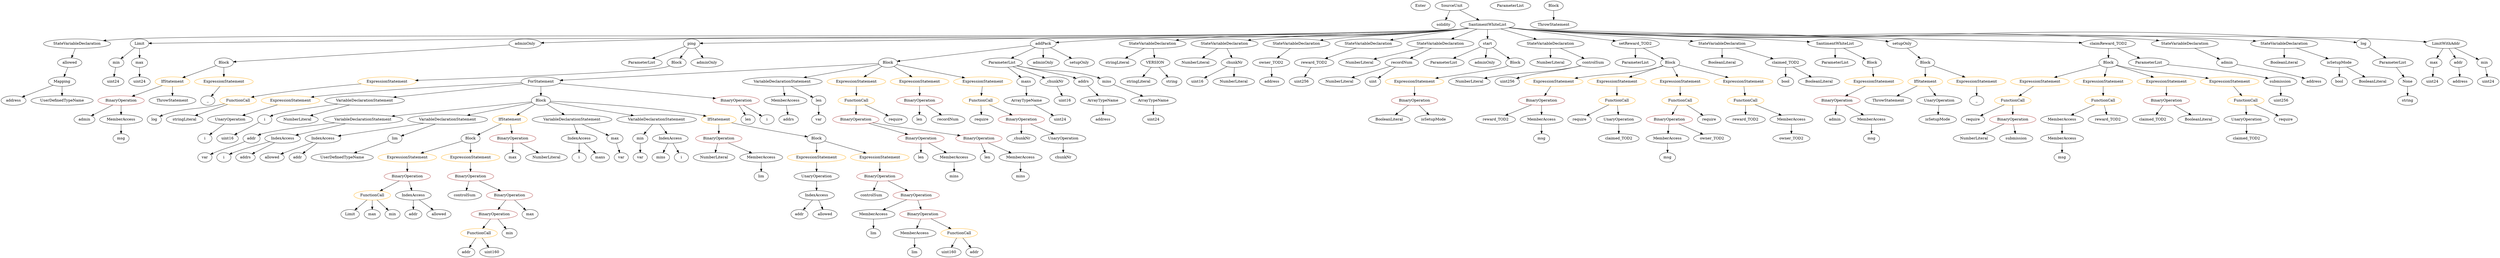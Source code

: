 strict digraph {
	graph [bb="0,0,7909.7,972"];
	node [label="\N"];
	Enter	[height=0.5,
		pos="4516.6,954",
		width=0.83628];
	UserDefinedTypeName_Unnamed_1	[color=black,
		height=0.5,
		label=UserDefinedTypeName,
		pos="1049.6,378",
		width=2.7214];
	ForStatement_Unnamed	[color=black,
		height=0.5,
		label=ForStatement,
		pos="1704.6,666",
		width=1.6818];
	ExpressionStatement_Unnamed_3	[color=orange,
		height=0.5,
		label=ExpressionStatement,
		pos="929.59,594",
		width=2.458];
	ForStatement_Unnamed -> ExpressionStatement_Unnamed_3	[pos="e,992.98,606.89 1645.1,662.22 1527,656.28 1254.8,640.54 1027.6,612 1020,611.04 1012,609.9 1004.1,608.68"];
	VariableDeclarationStatement_Unnamed_1	[color=black,
		height=0.5,
		label=VariableDeclarationStatement,
		pos="1155.6,594",
		width=3.3174];
	ForStatement_Unnamed -> VariableDeclarationStatement_Unnamed_1	[pos="e,1244.6,606.35 1649.7,658 1557.8,646.29 1371.7,622.56 1256,607.8"];
	Block_Unnamed_3	[color=black,
		height=0.5,
		label=Block,
		pos="1704.6,594",
		width=0.90558];
	ForStatement_Unnamed -> Block_Unnamed_3	[pos="e,1704.6,612.1 1704.6,647.7 1704.6,640.41 1704.6,631.73 1704.6,623.54"];
	BinaryOperation_Unnamed_5	[color=brown,
		height=0.5,
		label=BinaryOperation,
		pos="2335.6,594",
		width=1.9867];
	ForStatement_Unnamed -> BinaryOperation_Unnamed_5	[pos="e,2271.3,602.13 1760.6,658.79 1874.2,646.19 2131.8,617.61 2260.1,603.38"];
	Identifier_controlSum	[color=black,
		height=0.5,
		label=controlSum,
		pos="2775.6,234",
		width=1.5016];
	ExpressionStatement_Unnamed_14	[color=orange,
		height=0.5,
		label=ExpressionStatement,
		pos="6450.6,666",
		width=2.458];
	FunctionCall_Unnamed_9	[color=orange,
		height=0.5,
		label=FunctionCall,
		pos="6368.6,594",
		width=1.6125];
	ExpressionStatement_Unnamed_14 -> FunctionCall_Unnamed_9	[pos="e,6387.7,611.31 6430.7,648.05 6420.4,639.24 6407.6,628.33 6396.3,618.69"];
	IfStatement_Unnamed_3	[color=orange,
		height=0.5,
		label=IfStatement,
		pos="544.59,666",
		width=1.4739];
	BinaryOperation_Unnamed_21	[color=brown,
		height=0.5,
		label=BinaryOperation,
		pos="382.59,594",
		width=1.9867];
	IfStatement_Unnamed_3 -> BinaryOperation_Unnamed_21	[pos="e,417.62,610.14 512.58,651.17 488.4,640.72 454.9,626.25 427.96,614.61"];
	ThrowStatement_Unnamed_2	[color=black,
		height=0.5,
		label=ThrowStatement,
		pos="544.59,594",
		width=2.0006];
	IfStatement_Unnamed_3 -> ThrowStatement_Unnamed_2	[pos="e,544.59,612.1 544.59,647.7 544.59,640.41 544.59,631.73 544.59,623.54"];
	VariableDeclaration_min	[color=black,
		height=0.5,
		label=min,
		pos="362.59,738",
		width=0.75];
	ElementaryTypeName_uint24	[color=black,
		height=0.5,
		label=uint24,
		pos="356.59,666",
		width=0.91945];
	VariableDeclaration_min -> ElementaryTypeName_uint24	[pos="e,358.05,684.1 361.1,719.7 360.48,712.41 359.73,703.73 359.03,695.54"];
	Identifier_len	[color=black,
		height=0.5,
		label=len,
		pos="3159.6,378",
		width=0.75];
	Identifier_len_2	[color=black,
		height=0.5,
		label=len,
		pos="2344.6,522",
		width=0.75];
	ParameterList_Unnamed_5	[color=black,
		height=0.5,
		label=ParameterList,
		pos="4599.6,738",
		width=1.7095];
	ParameterList_Unnamed_6	[color=black,
		height=0.5,
		label=ParameterList,
		pos="2026.6,738",
		width=1.7095];
	PragmaDirective_solidity	[color=black,
		height=0.5,
		label=solidity,
		pos="4591.6,882",
		width=1.0442];
	StateVariableDeclaration_Unnamed_1	[color=black,
		height=0.5,
		label=StateVariableDeclaration,
		pos="288.59,810",
		width=2.8184];
	VariableDeclaration_allowed	[color=black,
		height=0.5,
		label=allowed,
		pos="234.59,738",
		width=1.0858];
	StateVariableDeclaration_Unnamed_1 -> VariableDeclaration_allowed	[pos="e,247.04,755.14 275.24,791.7 268.84,783.4 261.06,773.31 254.02,764.19"];
	ExpressionStatement_Unnamed_15	[color=orange,
		height=0.5,
		label=ExpressionStatement,
		pos="6645.6,666",
		width=2.458];
	FunctionCall_Unnamed_10	[color=orange,
		height=0.5,
		label=FunctionCall,
		pos="6645.6,594",
		width=1.6125];
	ExpressionStatement_Unnamed_15 -> FunctionCall_Unnamed_10	[pos="e,6645.6,612.1 6645.6,647.7 6645.6,640.41 6645.6,631.73 6645.6,623.54"];
	UnaryOperation_Unnamed_1	[color=black,
		height=0.5,
		label=UnaryOperation,
		pos="737.59,522",
		width=1.9452];
	ExpressionStatement_Unnamed_3 -> UnaryOperation_Unnamed_1	[pos="e,776.87,537.32 887.93,577.81 858.43,567.06 818.72,552.58 787.52,541.21"];
	BooleanLiteral_Unnamed_1	[color=black,
		height=0.5,
		label=BooleanLiteral,
		pos="7214.6,738",
		width=1.7788];
	ExpressionStatement_Unnamed_5	[color=orange,
		height=0.5,
		label=ExpressionStatement,
		pos="2603.6,378",
		width=2.458];
	UnaryOperation_Unnamed_2	[color=black,
		height=0.5,
		label=UnaryOperation,
		pos="2603.6,306",
		width=1.9452];
	ExpressionStatement_Unnamed_5 -> UnaryOperation_Unnamed_2	[pos="e,2603.6,324.1 2603.6,359.7 2603.6,352.41 2603.6,343.73 2603.6,335.54"];
	Identifier_i_2	[color=black,
		height=0.5,
		label=i,
		pos="654.59,378",
		width=0.75];
	NumberLiteral_Unnamed_9	[color=black,
		height=0.5,
		label=NumberLiteral,
		pos="6244.6,450",
		width=1.765];
	ElementaryTypeName_var_3	[color=black,
		height=0.5,
		label=var,
		pos="2021.6,378",
		width=0.75];
	ExpressionStatement_Unnamed_6	[color=orange,
		height=0.5,
		label=ExpressionStatement,
		pos="1253.6,378",
		width=2.458];
	BinaryOperation_Unnamed_11	[color=brown,
		height=0.5,
		label=BinaryOperation,
		pos="1253.6,306",
		width=1.9867];
	ExpressionStatement_Unnamed_6 -> BinaryOperation_Unnamed_11	[pos="e,1253.6,324.1 1253.6,359.7 1253.6,352.41 1253.6,343.73 1253.6,335.54"];
	VariableDeclaration_i	[color=black,
		height=0.5,
		label=i,
		pos="852.59,522",
		width=0.75];
	ElementaryTypeName_uint16_2	[color=black,
		height=0.5,
		label=uint16,
		pos="710.59,450",
		width=0.91945];
	VariableDeclaration_i -> ElementaryTypeName_uint16_2	[pos="e,734.36,462.72 831.33,510.52 808.38,499.21 771.49,481.02 744.52,467.73"];
	ArrayTypeName_Unnamed_2	[color=black,
		height=0.5,
		label=ArrayTypeName,
		pos="3255.6,594",
		width=2.0145];
	ElementaryTypeName_uint24_5	[color=black,
		height=0.5,
		label=uint24,
		pos="3386.6,522",
		width=0.91945];
	ArrayTypeName_Unnamed_2 -> ElementaryTypeName_uint24_5	[pos="e,3363.5,535.34 3285.3,577.12 3305.6,566.28 3332.5,551.92 3353.4,540.71"];
	Identifier_addr_4	[color=black,
		height=0.5,
		label=addr,
		pos="1438.6,18",
		width=0.76697];
	MemberAccess_Unnamed_2	[color=black,
		height=0.5,
		label=MemberAccess,
		pos="3273.6,378",
		width=1.9174];
	Identifier_mins	[color=black,
		height=0.5,
		label=mins,
		pos="3273.6,306",
		width=0.78084];
	MemberAccess_Unnamed_2 -> Identifier_mins	[pos="e,3273.6,324.1 3273.6,359.7 3273.6,352.41 3273.6,343.73 3273.6,335.54"];
	ElementaryTypeName_uint256_2	[color=black,
		height=0.5,
		label=uint256,
		pos="7220.6,594",
		width=1.0442];
	StructDefinition_Limit	[color=black,
		height=0.5,
		label=Limit,
		pos="440.59,810",
		width=0.82242];
	StructDefinition_Limit -> VariableDeclaration_min	[pos="e,378.2,753.01 424.43,794.5 413.51,784.7 398.91,771.6 386.64,760.58"];
	VariableDeclaration_max	[color=black,
		height=0.5,
		label=max,
		pos="440.59,738",
		width=0.75];
	StructDefinition_Limit -> VariableDeclaration_max	[pos="e,440.59,756.1 440.59,791.7 440.59,784.41 440.59,775.73 440.59,767.54"];
	ModifierDefinition_adminOnly	[color=black,
		height=0.5,
		label=adminOnly,
		pos="1138.6,810",
		width=1.4184];
	Block_Unnamed_10	[color=black,
		height=0.5,
		label=Block,
		pos="704.59,738",
		width=0.90558];
	ModifierDefinition_adminOnly -> Block_Unnamed_10	[pos="e,735.71,744.02 1093,801.64 1008.5,788.01 828.73,759.02 746.83,745.81"];
	ElementaryTypeName_uint16_1	[color=black,
		height=0.5,
		label=uint16,
		pos="3379.6,594",
		width=0.91945];
	Identifier_addr_3	[color=black,
		height=0.5,
		label=addr,
		pos="1269.6,162",
		width=0.76697];
	Identifier_Limit	[color=black,
		height=0.5,
		label=Limit,
		pos="1049.6,162",
		width=0.82242];
	Identifier_require_5	[color=black,
		height=0.5,
		label=require,
		pos="6242.6,522",
		width=1.0026];
	FunctionDefinition_ping	[color=black,
		height=0.5,
		label=ping,
		pos="2189.6,810",
		width=0.75];
	FunctionDefinition_ping -> ParameterList_Unnamed_6	[pos="e,2060.2,753.45 2167.3,799.41 2142.4,788.75 2101.7,771.26 2070.4,757.83"];
	Block_Unnamed_11	[color=black,
		height=0.5,
		label=Block,
		pos="2138.6,738",
		width=0.90558];
	FunctionDefinition_ping -> Block_Unnamed_11	[pos="e,2150.2,754.98 2178.3,793.46 2172,784.89 2164.1,774.02 2157,764.25"];
	ModifierInvocation_adminOnly_2	[color=black,
		height=0.5,
		label=adminOnly,
		pos="2240.6,738",
		width=1.4184];
	FunctionDefinition_ping -> ModifierInvocation_adminOnly_2	[pos="e,2228.6,755.47 2200.9,793.46 2207.1,785.01 2214.9,774.32 2221.9,764.66"];
	FunctionCall_Unnamed_6	[color=orange,
		height=0.5,
		label=FunctionCall,
		pos="5325.6,594",
		width=1.6125];
	BinaryOperation_Unnamed_16	[color=brown,
		height=0.5,
		label=BinaryOperation,
		pos="5292.6,522",
		width=1.9867];
	FunctionCall_Unnamed_6 -> BinaryOperation_Unnamed_16	[pos="e,5300.7,540.1 5317.4,575.7 5313.8,568.07 5309.5,558.92 5305.5,550.4"];
	Identifier_require_3	[color=black,
		height=0.5,
		label=require,
		pos="5418.6,522",
		width=1.0026];
	FunctionCall_Unnamed_6 -> Identifier_require_3	[pos="e,5399.2,537.63 5346.7,577.12 5359.5,567.48 5376,555.06 5390,544.54"];
	stringLiteral_Unnamed_1	[color=black,
		height=0.5,
		label=stringLiteral,
		pos="3535.6,738",
		width=1.5016];
	FunctionDefinition_addPack	[color=black,
		height=0.5,
		label=addPack,
		pos="3296.6,810",
		width=1.1967];
	Block_Unnamed_2	[color=black,
		height=0.5,
		label=Block,
		pos="2820.6,738",
		width=0.90558];
	FunctionDefinition_addPack -> Block_Unnamed_2	[pos="e,2851.9,743.6 3256.4,803.09 3167.4,790 2954.3,758.66 2863.1,745.26"];
	ParameterList_Unnamed_2	[color=black,
		height=0.5,
		label=ParameterList,
		pos="3165.6,738",
		width=1.7095];
	FunctionDefinition_addPack -> ParameterList_Unnamed_2	[pos="e,3194.1,754.26 3270.7,795.17 3251.7,785.03 3225.7,771.11 3204.2,759.65"];
	ModifierInvocation_adminOnly	[color=black,
		height=0.5,
		label=adminOnly,
		pos="3296.6,738",
		width=1.4184];
	FunctionDefinition_addPack -> ModifierInvocation_adminOnly	[pos="e,3296.6,756.1 3296.6,791.7 3296.6,784.41 3296.6,775.73 3296.6,767.54"];
	ModifierInvocation_setupOnly	[color=black,
		height=0.5,
		label=setupOnly,
		pos="3414.6,738",
		width=1.3491];
	FunctionDefinition_addPack -> ModifierInvocation_setupOnly	[pos="e,3389.6,753.8 3320.8,794.67 3337.8,784.56 3360.8,770.88 3379.9,759.61"];
	ElementaryTypeName_address_1	[color=black,
		height=0.5,
		label=address,
		pos="39.587,594",
		width=1.0996];
	Identifier_i_1	[color=black,
		height=0.5,
		label=i,
		pos="632.59,450",
		width=0.75];
	UnaryOperation_Unnamed_1 -> Identifier_i_1	[pos="e,651.24,463.43 713.23,504.76 697.43,494.23 676.8,480.48 660.36,469.52"];
	Block_Unnamed_2 -> ForStatement_Unnamed	[pos="e,1763.6,670.7 2788.1,734.96 2635.8,725.41 1990.7,684.94 1775.1,671.42"];
	VariableDeclarationStatement_Unnamed	[color=black,
		height=0.5,
		label=VariableDeclarationStatement,
		pos="2496.6,666",
		width=3.3174];
	Block_Unnamed_2 -> VariableDeclarationStatement_Unnamed	[pos="e,2562.9,681.32 2790.4,730.48 2741.4,719.89 2643.1,698.66 2573.7,683.67"];
	ExpressionStatement_Unnamed_2	[color=orange,
		height=0.5,
		label=ExpressionStatement,
		pos="2722.6,666",
		width=2.458];
	Block_Unnamed_2 -> ExpressionStatement_Unnamed_2	[pos="e,2746.1,683.76 2801.2,723.17 2788.1,713.8 2770.4,701.19 2755.2,690.29"];
	ExpressionStatement_Unnamed_8	[color=orange,
		height=0.5,
		label=ExpressionStatement,
		pos="2917.6,666",
		width=2.458];
	Block_Unnamed_2 -> ExpressionStatement_Unnamed_8	[pos="e,2894.4,683.76 2839.8,723.17 2852.7,713.8 2870.2,701.19 2885.3,690.29"];
	ExpressionStatement_Unnamed_1	[color=orange,
		height=0.5,
		label=ExpressionStatement,
		pos="3112.6,666",
		width=2.458];
	Block_Unnamed_2 -> ExpressionStatement_Unnamed_1	[pos="e,3056.8,680.38 2850.2,729.9 2895.7,718.99 2984.1,697.81 3045.6,683.05"];
	MemberAccess_Unnamed_7	[color=black,
		height=0.5,
		label=MemberAccess,
		pos="5290.6,450",
		width=1.9174];
	BinaryOperation_Unnamed_16 -> MemberAccess_Unnamed_7	[pos="e,5291.1,468.1 5292.1,503.7 5291.9,496.41 5291.6,487.73 5291.4,479.54"];
	Identifier_owner_TOD2	[color=black,
		height=0.5,
		label=owner_TOD2,
		pos="5440.6,450",
		width=1.7372];
	BinaryOperation_Unnamed_16 -> Identifier_owner_TOD2	[pos="e,5408.9,465.97 5325.1,505.64 5346.7,495.41 5375.3,481.88 5398.6,470.84"];
	ExpressionStatement_Unnamed_17	[color=orange,
		height=0.5,
		label=ExpressionStatement,
		pos="4502.6,666",
		width=2.458];
	BinaryOperation_Unnamed_20	[color=brown,
		height=0.5,
		label=BinaryOperation,
		pos="4502.6,594",
		width=1.9867];
	ExpressionStatement_Unnamed_17 -> BinaryOperation_Unnamed_20	[pos="e,4502.6,612.1 4502.6,647.7 4502.6,640.41 4502.6,631.73 4502.6,623.54"];
	FunctionCall_Unnamed_3	[color=orange,
		height=0.5,
		label=FunctionCall,
		pos="1129.6,234",
		width=1.6125];
	FunctionCall_Unnamed_3 -> Identifier_Limit	[pos="e,1065.9,177.25 1111,216.76 1100.1,207.24 1086.2,195.08 1074.4,184.73"];
	Identifier_max_1	[color=black,
		height=0.5,
		label=max,
		pos="1124.6,162",
		width=0.75];
	FunctionCall_Unnamed_3 -> Identifier_max_1	[pos="e,1125.8,180.1 1128.4,215.7 1127.8,208.41 1127.2,199.73 1126.6,191.54"];
	Identifier_min	[color=black,
		height=0.5,
		label=min,
		pos="1196.6,162",
		width=0.75];
	FunctionCall_Unnamed_3 -> Identifier_min	[pos="e,1182.6,177.57 1145.5,216.41 1154.2,207.28 1165.2,195.81 1174.7,185.85"];
	MemberAccess_Unnamed_1	[color=black,
		height=0.5,
		label=MemberAccess,
		pos="2494.6,594",
		width=1.9174];
	VariableDeclarationStatement_Unnamed -> MemberAccess_Unnamed_1	[pos="e,2495.1,612.1 2496.1,647.7 2495.9,640.41 2495.6,631.73 2495.4,623.54"];
	VariableDeclaration_len	[color=black,
		height=0.5,
		label=len,
		pos="2608.6,594",
		width=0.75];
	VariableDeclarationStatement_Unnamed -> VariableDeclaration_len	[pos="e,2589.4,606.97 2523.7,648.05 2540.7,637.43 2562.6,623.76 2579.9,612.95"];
	Identifier_addr_2	[color=black,
		height=0.5,
		label=addr,
		pos="2540.6,162",
		width=0.76697];
	Identifier__chunkNr	[color=black,
		height=0.5,
		label=_chunkNr,
		pos="3264.6,450",
		width=1.3214];
	MemberAccess_Unnamed_5	[color=black,
		height=0.5,
		label=MemberAccess,
		pos="2914.6,90",
		width=1.9174];
	Identifier_lim_1	[color=black,
		height=0.5,
		label=lim,
		pos="2914.6,18",
		width=0.75];
	MemberAccess_Unnamed_5 -> Identifier_lim_1	[pos="e,2914.6,36.104 2914.6,71.697 2914.6,64.407 2914.6,55.726 2914.6,47.536"];
	BinaryOperation_Unnamed_14	[color=brown,
		height=0.5,
		label=BinaryOperation,
		pos="1530.6,162",
		width=1.9867];
	FunctionCall_Unnamed_4	[color=orange,
		height=0.5,
		label=FunctionCall,
		pos="1479.6,90",
		width=1.6125];
	BinaryOperation_Unnamed_14 -> FunctionCall_Unnamed_4	[pos="e,1491.8,107.79 1518.2,144.05 1512.3,135.89 1505,125.91 1498.4,116.82"];
	Identifier_min_1	[color=black,
		height=0.5,
		label=min,
		pos="1582.6,90",
		width=0.75];
	BinaryOperation_Unnamed_14 -> Identifier_min_1	[pos="e,1571.2,106.36 1543.2,144.05 1549.6,135.44 1557.5,124.81 1564.5,115.33"];
	ElementaryTypeName_string_1	[color=black,
		height=0.5,
		label=string,
		pos="7612.6,594",
		width=0.864];
	StateVariableDeclaration_Unnamed	[color=black,
		height=0.5,
		label=StateVariableDeclaration,
		pos="3658.6,810",
		width=2.8184];
	StateVariableDeclaration_Unnamed -> stringLiteral_Unnamed_1	[pos="e,3562,754.04 3629.4,792.41 3612.2,782.59 3590.2,770.06 3571.8,759.6"];
	VariableDeclaration_VERSION	[color=black,
		height=0.5,
		label=VERSION,
		pos="3658.6,738",
		width=1.4184];
	StateVariableDeclaration_Unnamed -> VariableDeclaration_VERSION	[pos="e,3658.6,756.1 3658.6,791.7 3658.6,784.41 3658.6,775.73 3658.6,767.54"];
	VariableDeclaration_owner_TOD2	[color=black,
		height=0.5,
		label=owner_TOD2,
		pos="4038.6,738",
		width=1.7372];
	ElementaryTypeName_address_4	[color=black,
		height=0.5,
		label=address,
		pos="4041.6,666",
		width=1.0996];
	VariableDeclaration_owner_TOD2 -> ElementaryTypeName_address_4	[pos="e,4040.9,684.1 4039.3,719.7 4039.6,712.41 4040,703.73 4040.4,695.54"];
	ExpressionStatement_Unnamed	[color=orange,
		height=0.5,
		label=ExpressionStatement,
		pos="5935.6,666",
		width=2.458];
	BinaryOperation_Unnamed	[color=brown,
		height=0.5,
		label=BinaryOperation,
		pos="5817.6,594",
		width=1.9867];
	ExpressionStatement_Unnamed -> BinaryOperation_Unnamed	[pos="e,5844.7,611.07 5907.9,648.59 5892,639.13 5871.7,627.12 5854.5,616.87"];
	FunctionCall_Unnamed_2	[color=orange,
		height=0.5,
		label=FunctionCall,
		pos="3059.6,90",
		width=1.6125];
	ElementaryTypeName_uint160	[color=black,
		height=0.5,
		label=uint160,
		pos="3028.6,18",
		width=1.0442];
	FunctionCall_Unnamed_2 -> ElementaryTypeName_uint160	[pos="e,3036.2,36.104 3051.9,71.697 3048.5,64.067 3044.5,54.916 3040.7,46.396"];
	Identifier_addr_1	[color=black,
		height=0.5,
		label=addr,
		pos="3111.6,18",
		width=0.76697];
	FunctionCall_Unnamed_2 -> Identifier_addr_1	[pos="e,3100.2,34.356 3072.2,72.055 3078.6,63.436 3086.5,52.807 3093.5,43.331"];
	VariableDeclaration_min_2	[color=black,
		height=0.5,
		label=min,
		pos="2021.6,450",
		width=0.75];
	VariableDeclaration_min_2 -> ElementaryTypeName_var_3	[pos="e,2021.6,396.1 2021.6,431.7 2021.6,424.41 2021.6,415.73 2021.6,407.54"];
	ThrowStatement_Unnamed_1	[color=black,
		height=0.5,
		label=ThrowStatement,
		pos="5979.6,594",
		width=2.0006];
	Identifier_i	[color=black,
		height=0.5,
		label=i,
		pos="2416.6,522",
		width=0.75];
	FunctionCall_Unnamed_4 -> Identifier_addr_4	[pos="e,1448.1,35.307 1469.7,72.055 1464.9,63.941 1459.1,54.044 1453.8,45.006"];
	ElementaryTypeName_uint160_1	[color=black,
		height=0.5,
		label=uint160,
		pos="1521.6,18",
		width=1.0442];
	FunctionCall_Unnamed_4 -> ElementaryTypeName_uint160_1	[pos="e,1511.5,35.789 1489.8,72.055 1494.6,64.059 1500.4,54.331 1505.7,45.4"];
	Identifier_require_2	[color=black,
		height=0.5,
		label=require,
		pos="5008.6,522",
		width=1.0026];
	Identifier_admin_1	[color=black,
		height=0.5,
		label=admin,
		pos="262.59,522",
		width=0.91945];
	BinaryOperation_Unnamed_21 -> Identifier_admin_1	[pos="e,284.39,535.72 355.06,576.94 336.96,566.38 313.22,552.53 294.32,541.51"];
	MemberAccess_Unnamed_12	[color=black,
		height=0.5,
		label=MemberAccess,
		pos="382.59,522",
		width=1.9174];
	BinaryOperation_Unnamed_21 -> MemberAccess_Unnamed_12	[pos="e,382.59,540.1 382.59,575.7 382.59,568.41 382.59,559.73 382.59,551.54"];
	ElementaryTypeName_address_2	[color=black,
		height=0.5,
		label=address,
		pos="7304.6,666",
		width=1.0996];
	Identifier_len_3	[color=black,
		height=0.5,
		label=len,
		pos="2931.6,522",
		width=0.75];
	ElementaryTypeName_var	[color=black,
		height=0.5,
		label=var,
		pos="2607.6,522",
		width=0.75];
	Identifier_i_3	[color=black,
		height=0.5,
		label=i,
		pos="1799.6,378",
		width=0.75];
	ExpressionStatement_Unnamed_16	[color=orange,
		height=0.5,
		label=ExpressionStatement,
		pos="6840.6,666",
		width=2.458];
	BinaryOperation_Unnamed_19	[color=brown,
		height=0.5,
		label=BinaryOperation,
		pos="6840.6,594",
		width=1.9867];
	ExpressionStatement_Unnamed_16 -> BinaryOperation_Unnamed_19	[pos="e,6840.6,612.1 6840.6,647.7 6840.6,640.41 6840.6,631.73 6840.6,623.54"];
	VariableDeclaration_admin	[color=black,
		height=0.5,
		label=admin,
		pos="7034.6,738",
		width=0.91945];
	VariableDeclaration_admin -> ElementaryTypeName_address_2	[pos="e,7274.5,678.19 7065.4,730.73 7108.5,721.71 7189.1,703.93 7256.6,684 7259,683.3 7261.4,682.55 7263.8,681.76"];
	Identifier_reward_TOD2	[color=black,
		height=0.5,
		label=reward_TOD2,
		pos="5537.6,522",
		width=1.8065];
	ElementaryTypeName_bool	[color=black,
		height=0.5,
		label=bool,
		pos="7389.6,666",
		width=0.76697];
	Identifier_chunkNr	[color=black,
		height=0.5,
		label=chunkNr,
		pos="3403.6,378",
		width=1.1828];
	VariableDeclaration_max_1	[color=black,
		height=0.5,
		label=max,
		pos="7698.6,738",
		width=0.75];
	ElementaryTypeName_uint24_3	[color=black,
		height=0.5,
		label=uint24,
		pos="7694.6,666",
		width=0.91945];
	VariableDeclaration_max_1 -> ElementaryTypeName_uint24_3	[pos="e,7695.6,684.1 7697.6,719.7 7697.2,712.41 7696.7,703.73 7696.2,695.54"];
	ParameterList_Unnamed_1	[color=black,
		height=0.5,
		label=ParameterList,
		pos="5812.6,738",
		width=1.7095];
	Identifier_msg_2	[color=black,
		height=0.5,
		label=msg,
		pos="4885.6,450",
		width=0.75];
	BinaryOperation_Unnamed_12	[color=brown,
		height=0.5,
		label=BinaryOperation,
		pos="1448.6,306",
		width=1.9867];
	Identifier_controlSum_1	[color=black,
		height=0.5,
		label=controlSum,
		pos="1432.6,234",
		width=1.5016];
	BinaryOperation_Unnamed_12 -> Identifier_controlSum_1	[pos="e,1436.5,252.1 1444.6,287.7 1442.9,280.32 1440.9,271.52 1439,263.25"];
	BinaryOperation_Unnamed_13	[color=brown,
		height=0.5,
		label=BinaryOperation,
		pos="1576.6,234",
		width=1.9867];
	BinaryOperation_Unnamed_12 -> BinaryOperation_Unnamed_13	[pos="e,1547.7,250.82 1477.6,289.12 1495.4,279.41 1518.3,266.86 1537.6,256.3"];
	Parameter_maxs	[color=black,
		height=0.5,
		label=maxs,
		pos="3249.6,666",
		width=0.83628];
	Parameter_maxs -> ArrayTypeName_Unnamed_2	[pos="e,3254.1,612.1 3251.1,647.7 3251.7,640.41 3252.4,631.73 3253.1,623.54"];
	ParameterList_Unnamed_7	[color=black,
		height=0.5,
		label=ParameterList,
		pos="7555.6,738",
		width=1.7095];
	VariableDeclaration_None	[color=black,
		height=0.5,
		label=None,
		pos="7612.6,666",
		width=0.85014];
	ParameterList_Unnamed_7 -> VariableDeclaration_None	[pos="e,7599.7,682.83 7569.4,720.05 7576.3,711.56 7584.8,701.11 7592.4,691.73"];
	ParameterList_Unnamed_2 -> Parameter_maxs	[pos="e,3232.5,681.25 3185.1,720.76 3196.6,711.14 3211.4,698.84 3223.9,688.43"];
	Parameter__chunkNr	[color=black,
		height=0.5,
		label=_chunkNr,
		pos="3345.6,666",
		width=1.3214];
	ParameterList_Unnamed_2 -> Parameter__chunkNr	[pos="e,3313.3,679.56 3201.6,723 3230.8,711.65 3272,695.63 3302.8,683.63"];
	Parameter_addrs	[color=black,
		height=0.5,
		label=addrs,
		pos="3442.6,666",
		width=0.87786];
	ParameterList_Unnamed_2 -> Parameter_addrs	[pos="e,3418.8,678 3211.8,725.79 3220,723.83 3228.6,721.83 3236.6,720 3310.2,703.21 3330.6,706.87 3402.6,684 3404.4,683.42 3406.3,682.78 \
3408.1,682.12"];
	Parameter_mins	[color=black,
		height=0.5,
		label=mins,
		pos="3520.6,666",
		width=0.78084];
	ParameterList_Unnamed_2 -> Parameter_mins	[pos="e,3499.1,678.13 3210.9,725.5 3219.4,723.53 3228.2,721.6 3236.6,720 3345.5,699.06 3377.2,715.48 3483.6,684 3485.2,683.52 3486.8,682.99 \
3488.5,682.41"];
	StateVariableDeclaration_Unnamed_2	[color=black,
		height=0.5,
		label=StateVariableDeclaration,
		pos="3897.6,810",
		width=2.8184];
	NumberLiteral_Unnamed_1	[color=black,
		height=0.5,
		label=NumberLiteral,
		pos="3791.6,738",
		width=1.765];
	StateVariableDeclaration_Unnamed_2 -> NumberLiteral_Unnamed_1	[pos="e,3815.7,754.91 3872.2,792.23 3858.1,782.94 3840.5,771.28 3825.3,761.23"];
	VariableDeclaration_chunkNr	[color=black,
		height=0.5,
		label=chunkNr,
		pos="3915.6,738",
		width=1.1828];
	StateVariableDeclaration_Unnamed_2 -> VariableDeclaration_chunkNr	[pos="e,3911.2,756.1 3902,791.7 3903.9,784.32 3906.2,775.52 3908.3,767.25"];
	IfStatement_Unnamed_2	[color=orange,
		height=0.5,
		label=IfStatement,
		pos="6095.6,666",
		width=1.4739];
	IfStatement_Unnamed_2 -> ThrowStatement_Unnamed_1	[pos="e,6006.3,611.13 6070.4,649.81 6054.4,640.18 6033.5,627.55 6015.8,616.85"];
	UnaryOperation_Unnamed_5	[color=black,
		height=0.5,
		label=UnaryOperation,
		pos="6139.6,594",
		width=1.9452];
	IfStatement_Unnamed_2 -> UnaryOperation_Unnamed_5	[pos="e,6128.7,612.28 6106.2,648.05 6111.2,640.18 6117.2,630.62 6122.7,621.79"];
	BinaryOperation_Unnamed_4	[color=brown,
		height=0.5,
		label=BinaryOperation,
		pos="2931.6,450",
		width=1.9867];
	Identifier_len_1	[color=black,
		height=0.5,
		label=len,
		pos="2931.6,378",
		width=0.75];
	BinaryOperation_Unnamed_4 -> Identifier_len_1	[pos="e,2931.6,396.1 2931.6,431.7 2931.6,424.41 2931.6,415.73 2931.6,407.54"];
	MemberAccess_Unnamed_3	[color=black,
		height=0.5,
		label=MemberAccess,
		pos="3045.6,378",
		width=1.9174];
	BinaryOperation_Unnamed_4 -> MemberAccess_Unnamed_3	[pos="e,3019.6,394.98 2957.7,432.94 2973.2,423.43 2993.1,411.24 3010,400.86"];
	MemberAccess_Unnamed_11	[color=black,
		height=0.5,
		label=MemberAccess,
		pos="6527.6,450",
		width=1.9174];
	Identifier_msg_3	[color=black,
		height=0.5,
		label=msg,
		pos="6527.6,378",
		width=0.75];
	MemberAccess_Unnamed_11 -> Identifier_msg_3	[pos="e,6527.6,396.1 6527.6,431.7 6527.6,424.41 6527.6,415.73 6527.6,407.54"];
	Identifier_msg_4	[color=black,
		height=0.5,
		label=msg,
		pos="382.59,450",
		width=0.75];
	ArrayTypeName_Unnamed	[color=black,
		height=0.5,
		label=ArrayTypeName,
		pos="3503.6,594",
		width=2.0145];
	ElementaryTypeName_address_3	[color=black,
		height=0.5,
		label=address,
		pos="3503.6,522",
		width=1.0996];
	ArrayTypeName_Unnamed -> ElementaryTypeName_address_3	[pos="e,3503.6,540.1 3503.6,575.7 3503.6,568.41 3503.6,559.73 3503.6,551.54"];
	Identifier_submission	[color=black,
		height=0.5,
		label=submission,
		pos="6378.6,450",
		width=1.46];
	ParameterList_Unnamed_3	[color=black,
		height=0.5,
		label=ParameterList,
		pos="5216.6,738",
		width=1.7095];
	VariableDeclaration_addr	[color=black,
		height=0.5,
		label=addr,
		pos="7780.6,738",
		width=0.76697];
	ElementaryTypeName_address	[color=black,
		height=0.5,
		label=address,
		pos="7785.6,666",
		width=1.0996];
	VariableDeclaration_addr -> ElementaryTypeName_address	[pos="e,7784.4,684.1 7781.8,719.7 7782.3,712.41 7783,703.73 7783.5,695.54"];
	ElementaryTypeName_uint24_1	[color=black,
		height=0.5,
		label=uint24,
		pos="440.59,666",
		width=0.91945];
	VariableDeclaration_max -> ElementaryTypeName_uint24_1	[pos="e,440.59,684.1 440.59,719.7 440.59,712.41 440.59,703.73 440.59,695.54"];
	ElementaryTypeName_var_1	[color=black,
		height=0.5,
		label=var,
		pos="582.59,378",
		width=0.75];
	Identifier_log	[color=black,
		height=0.5,
		label=log,
		pos="496.59,522",
		width=0.75];
	ExpressionStatement_Unnamed_13	[color=orange,
		height=0.5,
		label=ExpressionStatement,
		pos="7035.6,666",
		width=2.458];
	FunctionCall_Unnamed_8	[color=orange,
		height=0.5,
		label=FunctionCall,
		pos="7106.6,594",
		width=1.6125];
	ExpressionStatement_Unnamed_13 -> FunctionCall_Unnamed_8	[pos="e,7090,611.31 7052.8,648.05 7061.5,639.42 7072.3,628.76 7082,619.27"];
	Identifier_max	[color=black,
		height=0.5,
		label=max,
		pos="1581.6,378",
		width=0.75];
	BinaryOperation_Unnamed_15	[color=brown,
		height=0.5,
		label=BinaryOperation,
		pos="2931.6,594",
		width=1.9867];
	BinaryOperation_Unnamed_15 -> Identifier_len_3	[pos="e,2931.6,540.1 2931.6,575.7 2931.6,568.41 2931.6,559.73 2931.6,551.54"];
	Identifier_recordNum	[color=black,
		height=0.5,
		label=recordNum,
		pos="3029.6,522",
		width=1.4739];
	BinaryOperation_Unnamed_15 -> Identifier_recordNum	[pos="e,3007.7,538.67 2954.3,576.76 2967.5,567.36 2984.3,555.38 2998.6,545.12"];
	Identifier_require	[color=black,
		height=0.5,
		label=require,
		pos="3136.6,522",
		width=1.0026];
	BinaryOperation_Unnamed_2	[color=brown,
		height=0.5,
		label=BinaryOperation,
		pos="2724.6,522",
		width=1.9867];
	BinaryOperation_Unnamed_2 -> BinaryOperation_Unnamed_4	[pos="e,2890.3,464.97 2766,507 2798.7,495.94 2844.6,480.43 2879.7,468.54"];
	BinaryOperation_Unnamed_3	[color=brown,
		height=0.5,
		label=BinaryOperation,
		pos="3127.6,450",
		width=1.9867];
	BinaryOperation_Unnamed_2 -> BinaryOperation_Unnamed_3	[pos="e,3067.5,460.08 2777.7,509.51 2787,507.6 2796.5,505.69 2805.6,504 2891.7,487.89 2991.2,471.92 3056.5,461.78"];
	Identifier_msg_1	[color=black,
		height=0.5,
		label=msg,
		pos="5290.6,378",
		width=0.75];
	MemberAccess_Unnamed_7 -> Identifier_msg_1	[pos="e,5290.6,396.1 5290.6,431.7 5290.6,424.41 5290.6,415.73 5290.6,407.54"];
	ContractDefinition_SantimentWhiteList	[color=black,
		height=0.5,
		label=SantimentWhiteList,
		pos="4730.6,882",
		width=2.3055];
	ContractDefinition_SantimentWhiteList -> StateVariableDeclaration_Unnamed_1	[pos="e,359.54,823.23 4672.9,868.75 4661.6,866.8 4649.7,865.07 4638.6,864 3701.3,774.11 1340.2,902.22 401.59,828 391.57,827.21 381.08,\
826.06 370.72,824.74"];
	ContractDefinition_SantimentWhiteList -> StructDefinition_Limit	[pos="e,470.48,811.97 4672.9,868.77 4661.6,866.81 4649.7,865.08 4638.6,864 4244.8,825.92 1474.1,835.27 1078.6,828 853.2,823.86 583.11,\
815.56 481.72,812.33"];
	ContractDefinition_SantimentWhiteList -> ModifierDefinition_adminOnly	[pos="e,1189.8,811.9 4672.9,868.81 4661.6,866.85 4649.7,865.1 4638.6,864 4089,809.63 2705.8,836.62 2153.6,828 1793,822.37 1360.4,814.88 \
1201.2,812.1"];
	ContractDefinition_SantimentWhiteList -> FunctionDefinition_ping	[pos="e,2216.8,811.46 4672.4,868.78 4661.2,866.85 4649.6,865.13 4638.6,864 4513.5,851.18 2530,816.82 2228,811.65"];
	ContractDefinition_SantimentWhiteList -> FunctionDefinition_addPack	[pos="e,3338.9,814.3 4672.4,868.89 4661.2,866.95 4649.6,865.19 4638.6,864 4156.7,811.82 4032.7,852.32 3548.6,828 3480.1,824.56 3401.3,\
818.98 3350.3,815.16"];
	ContractDefinition_SantimentWhiteList -> StateVariableDeclaration_Unnamed	[pos="e,3734.9,822.19 4671.9,868.88 4660.9,866.97 4649.4,865.22 4638.6,864 4262.4,821.5 4164.7,860.76 3787.6,828 3774.1,826.83 3759.8,\
825.27 3745.9,823.58"];
	ContractDefinition_SantimentWhiteList -> StateVariableDeclaration_Unnamed_2	[pos="e,3969.7,823.06 4671.9,869.01 4660.8,867.09 4649.4,865.3 4638.6,864 4360.1,830.45 4287.5,857.26 4008.6,828 3999.6,827.06 3990.3,\
825.91 3981,824.64"];
	StateVariableDeclaration_Unnamed_8	[color=black,
		height=0.5,
		label=StateVariableDeclaration,
		pos="4118.6,810",
		width=2.8184];
	ContractDefinition_SantimentWhiteList -> StateVariableDeclaration_Unnamed_8	[pos="e,4191.6,822.87 4670.8,869.11 4660.1,867.22 4649,865.42 4638.6,864 4457.8,839.39 4410.8,849.82 4229.6,828 4220.9,826.96 4211.9,825.76 \
4203,824.5"];
	StateVariableDeclaration_Unnamed_9	[color=black,
		height=0.5,
		label=StateVariableDeclaration,
		pos="4339.6,810",
		width=2.8184];
	ContractDefinition_SantimentWhiteList -> StateVariableDeclaration_Unnamed_9	[pos="e,4410,823.33 4669.2,869.6 4659,867.72 4648.5,865.79 4638.6,864 4565.1,850.7 4481.4,835.9 4421.3,825.32"];
	StateVariableDeclaration_Unnamed_3	[color=black,
		height=0.5,
		label=StateVariableDeclaration,
		pos="4560.6,810",
		width=2.8184];
	ContractDefinition_SantimentWhiteList -> StateVariableDeclaration_Unnamed_3	[pos="e,4599.6,827.06 4693.3,865.64 4668.9,855.59 4636.7,842.36 4610.2,831.43"];
	FunctionDefinition_start	[color=black,
		height=0.5,
		label=start,
		pos="4730.6,810",
		width=0.75];
	ContractDefinition_SantimentWhiteList -> FunctionDefinition_start	[pos="e,4730.6,828.1 4730.6,863.7 4730.6,856.41 4730.6,847.73 4730.6,839.54"];
	StateVariableDeclaration_Unnamed_4	[color=black,
		height=0.5,
		label=StateVariableDeclaration,
		pos="4946.6,810",
		width=2.8184];
	ContractDefinition_SantimentWhiteList -> StateVariableDeclaration_Unnamed_4	[pos="e,4899.3,826.33 4775.3,866.5 4808.2,855.86 4853,841.33 4888.6,829.81"];
	FunctionDefinition_setReward_TOD2	[color=black,
		height=0.5,
		label=setReward_TOD2,
		pos="5216.6,810",
		width=2.1947];
	ContractDefinition_SantimentWhiteList -> FunctionDefinition_setReward_TOD2	[pos="e,5151.2,820.42 4798.4,871.23 4888.2,858.3 5046.1,835.55 5140.1,822.02"];
	StateVariableDeclaration_Unnamed_7	[color=black,
		height=0.5,
		label=StateVariableDeclaration,
		pos="5475.6,810",
		width=2.8184];
	ContractDefinition_SantimentWhiteList -> StateVariableDeclaration_Unnamed_7	[pos="e,5389.5,819.88 4798.4,871.25 4817.5,868.69 4838.3,866.06 4857.6,864 5055.8,842.77 5106.1,845.86 5304.6,828 5328.4,825.85 5354.2,\
823.38 5378.2,821"];
	FunctionDefinition_SantimentWhiteList	[color=black,
		height=0.5,
		label=SantimentWhiteList,
		pos="5812.6,810",
		width=2.3055];
	ContractDefinition_SantimentWhiteList -> FunctionDefinition_SantimentWhiteList	[pos="e,5735.9,817.23 4797.4,870.99 4816.8,868.38 4838,865.79 4857.6,864 5180.2,834.48 5262.3,848.1 5585.6,828 5631.5,825.15 5682.5,821.38 \
5724.6,818.11"];
	ModifierDefinition_setupOnly	[color=black,
		height=0.5,
		label=setupOnly,
		pos="6029.6,810",
		width=1.3491];
	ContractDefinition_SantimentWhiteList -> ModifierDefinition_setupOnly	[pos="e,5985.7,818.06 4797,870.85 4816.5,868.21 4837.9,865.66 4857.6,864 5321.6,825.07 5440.7,867.42 5904.6,828 5927.5,826.05 5952.7,822.84 \
5974.4,819.72"];
	FunctionDefinition_claimReward_TOD2	[color=black,
		height=0.5,
		label=claimReward_TOD2,
		pos="6661.6,810",
		width=2.4442];
	ContractDefinition_SantimentWhiteList -> FunctionDefinition_claimReward_TOD2	[pos="e,6575,813.57 4796.7,870.83 4816.3,868.18 4837.7,865.61 4857.6,864 5402.7,819.66 5540.9,844.1 6087.6,828 6254.7,823.08 6449.3,817.31 \
6563.6,813.91"];
	StateVariableDeclaration_Unnamed_6	[color=black,
		height=0.5,
		label=StateVariableDeclaration,
		pos="6955.6,810",
		width=2.8184];
	ContractDefinition_SantimentWhiteList -> StateVariableDeclaration_Unnamed_6	[pos="e,6869.4,819.7 4796.7,870.7 4816.2,868.04 4837.7,865.51 4857.6,864 5700.2,799.84 5914.7,872.35 6758.6,828 6791.1,826.29 6826.5,823.52 \
6858.3,820.7"];
	StateVariableDeclaration_Unnamed_5	[color=black,
		height=0.5,
		label=StateVariableDeclaration,
		pos="7214.6,810",
		width=2.8184];
	ContractDefinition_SantimentWhiteList -> StateVariableDeclaration_Unnamed_5	[pos="e,7135.1,821.52 4796.3,870.71 4816,868.04 4837.6,865.49 4857.6,864 5836.3,790.77 6086.2,891.7 7065.6,828 7084.5,826.77 7104.7,824.87 \
7123.9,822.77"];
	EventDefinition_log	[color=black,
		height=0.5,
		label=log,
		pos="7458.6,810",
		width=0.75];
	ContractDefinition_SantimentWhiteList -> EventDefinition_log	[pos="e,7432.2,815.23 4796.3,870.69 4816,868.02 4837.6,865.48 4857.6,864 5951.2,783.12 6230.7,905.12 7324.6,828 7357.3,825.69 7394.2,820.84 \
7421,816.9"];
	StructDefinition_LimitWithAddr	[color=black,
		height=0.5,
		label=LimitWithAddr,
		pos="7739.6,810",
		width=1.862];
	ContractDefinition_SantimentWhiteList -> StructDefinition_LimitWithAddr	[pos="e,7676.2,816.37 4796.3,870.68 4816,868 4837.6,865.47 4857.6,864 5442.1,821.05 6909,852.29 7494.6,828 7551.8,825.63 7616.4,821.07 \
7664.8,817.27"];
	FunctionCall_Unnamed_5	[color=orange,
		height=0.5,
		label=FunctionCall,
		pos="5130.6,594",
		width=1.6125];
	FunctionCall_Unnamed_5 -> Identifier_require_2	[pos="e,5031.6,536.21 5103.8,577.64 5085.5,567.13 5061.1,553.13 5041.6,541.94"];
	UnaryOperation_Unnamed_3	[color=black,
		height=0.5,
		label=UnaryOperation,
		pos="5132.6,522",
		width=1.9452];
	FunctionCall_Unnamed_5 -> UnaryOperation_Unnamed_3	[pos="e,5132.1,540.1 5131.1,575.7 5131.3,568.41 5131.5,559.73 5131.8,551.54"];
	MemberAccess_Unnamed_6	[color=black,
		height=0.5,
		label=MemberAccess,
		pos="2778.6,162",
		width=1.9174];
	Identifier_lim_2	[color=black,
		height=0.5,
		label=lim,
		pos="2778.6,90",
		width=0.75];
	MemberAccess_Unnamed_6 -> Identifier_lim_2	[pos="e,2778.6,108.1 2778.6,143.7 2778.6,136.41 2778.6,127.73 2778.6,119.54"];
	StateVariableDeclaration_Unnamed_8 -> VariableDeclaration_owner_TOD2	[pos="e,4057.5,755.55 4099.2,792.05 4089.2,783.31 4076.9,772.49 4065.9,762.9"];
	Identifier_claimed_TOD2	[color=black,
		height=0.5,
		label=claimed_TOD2,
		pos="5132.6,450",
		width=1.8897];
	UnaryOperation_Unnamed_3 -> Identifier_claimed_TOD2	[pos="e,5132.6,468.1 5132.6,503.7 5132.6,496.41 5132.6,487.73 5132.6,479.54"];
	BooleanLiteral_Unnamed_3	[color=black,
		height=0.5,
		label=BooleanLiteral,
		pos="5475.6,738",
		width=1.7788];
	VariableDeclarationStatement_Unnamed_1 -> VariableDeclaration_i	[pos="e,873.55,533.95 1068.8,581.3 1015.9,572.81 947.38,559.39 888.59,540 887.03,539.49 885.45,538.92 883.87,538.32"];
	NumberLiteral_Unnamed_6	[color=black,
		height=0.5,
		label=NumberLiteral,
		pos="961.59,522",
		width=1.765];
	VariableDeclarationStatement_Unnamed_1 -> NumberLiteral_Unnamed_6	[pos="e,999.67,536.74 1111.1,576.94 1081,566.07 1041.2,551.72 1010.2,540.55"];
	BinaryOperation_Unnamed_6	[color=brown,
		height=0.5,
		label=BinaryOperation,
		pos="2276.6,450",
		width=1.9867];
	NumberLiteral_Unnamed_7	[color=black,
		height=0.5,
		label=NumberLiteral,
		pos="2276.6,378",
		width=1.765];
	BinaryOperation_Unnamed_6 -> NumberLiteral_Unnamed_7	[pos="e,2276.6,396.1 2276.6,431.7 2276.6,424.41 2276.6,415.73 2276.6,407.54"];
	MemberAccess_Unnamed_4	[color=black,
		height=0.5,
		label=MemberAccess,
		pos="2427.6,378",
		width=1.9174];
	BinaryOperation_Unnamed_6 -> MemberAccess_Unnamed_4	[pos="e,2394.8,394.21 2309.7,433.64 2331.7,423.44 2360.8,409.94 2384.6,398.92"];
	Block_Unnamed_5	[color=black,
		height=0.5,
		label=Block,
		pos="1448.6,450",
		width=0.90558];
	Block_Unnamed_5 -> ExpressionStatement_Unnamed_6	[pos="e,1296,394.24 1421.9,439.41 1392.4,428.81 1344,411.47 1306.7,398.08"];
	ExpressionStatement_Unnamed_7	[color=orange,
		height=0.5,
		label=ExpressionStatement,
		pos="1448.6,378",
		width=2.458];
	Block_Unnamed_5 -> ExpressionStatement_Unnamed_7	[pos="e,1448.6,396.1 1448.6,431.7 1448.6,424.41 1448.6,415.73 1448.6,407.54"];
	Identifier_isSetupMode_1	[color=black,
		height=0.5,
		label=isSetupMode,
		pos="6128.6,522",
		width=1.6679];
	ParameterList_Unnamed	[color=black,
		height=0.5,
		label=ParameterList,
		pos="4800.6,954",
		width=1.7095];
	UserDefinedTypeName_Unnamed	[color=black,
		height=0.5,
		label=UserDefinedTypeName,
		pos="195.59,594",
		width=2.7214];
	MemberAccess_Unnamed_10	[color=black,
		height=0.5,
		label=MemberAccess,
		pos="6527.6,522",
		width=1.9174];
	MemberAccess_Unnamed_10 -> MemberAccess_Unnamed_11	[pos="e,6527.6,468.1 6527.6,503.7 6527.6,496.41 6527.6,487.73 6527.6,479.54"];
	NumberLiteral_Unnamed_4	[color=black,
		height=0.5,
		label=NumberLiteral,
		pos="4672.6,666",
		width=1.765];
	VariableDeclaration_reward_TOD2	[color=black,
		height=0.5,
		label=reward_TOD2,
		pos="4184.6,738",
		width=1.8065];
	StateVariableDeclaration_Unnamed_9 -> VariableDeclaration_reward_TOD2	[pos="e,4217.7,753.95 4303.6,792.76 4281,782.56 4251.8,769.34 4227.9,758.56"];
	NumberLiteral_Unnamed_3	[color=black,
		height=0.5,
		label=NumberLiteral,
		pos="4331.6,738",
		width=1.765];
	StateVariableDeclaration_Unnamed_3 -> NumberLiteral_Unnamed_3	[pos="e,4373.6,751.85 4511.2,793.9 4473.8,782.48 4422.7,766.84 4384.5,755.18"];
	VariableDeclaration_recordNum	[color=black,
		height=0.5,
		label=recordNum,
		pos="4466.6,738",
		width=1.4739];
	StateVariableDeclaration_Unnamed_3 -> VariableDeclaration_recordNum	[pos="e,4487.8,754.83 4537.8,792.05 4525.6,782.94 4510.3,771.57 4497.1,761.7"];
	MemberAccess_Unnamed_8	[color=black,
		height=0.5,
		label=MemberAccess,
		pos="5689.6,522",
		width=1.9174];
	Identifier_owner_TOD2_1	[color=black,
		height=0.5,
		label=owner_TOD2,
		pos="5689.6,450",
		width=1.7372];
	MemberAccess_Unnamed_8 -> Identifier_owner_TOD2_1	[pos="e,5689.6,468.1 5689.6,503.7 5689.6,496.41 5689.6,487.73 5689.6,479.54"];
	Identifier_maxs	[color=black,
		height=0.5,
		label=maxs,
		pos="1874.6,378",
		width=0.83628];
	FunctionCall_Unnamed_7	[color=orange,
		height=0.5,
		label=FunctionCall,
		pos="5537.6,594",
		width=1.6125];
	FunctionCall_Unnamed_7 -> Identifier_reward_TOD2	[pos="e,5537.6,540.1 5537.6,575.7 5537.6,568.41 5537.6,559.73 5537.6,551.54"];
	FunctionCall_Unnamed_7 -> MemberAccess_Unnamed_8	[pos="e,5656.6,538.21 5569.1,578.5 5591.5,568.19 5621.8,554.23 5646.4,542.89"];
	BinaryOperation_Unnamed_9	[color=brown,
		height=0.5,
		label=BinaryOperation,
		pos="2937.6,162",
		width=1.9867];
	BinaryOperation_Unnamed_9 -> MemberAccess_Unnamed_5	[pos="e,2920.2,108.1 2931.9,143.7 2929.5,136.24 2926.5,127.32 2923.8,118.97"];
	BinaryOperation_Unnamed_9 -> FunctionCall_Unnamed_2	[pos="e,3032.9,106.34 2965.3,145.12 2982.4,135.31 3004.5,122.63 3023,112"];
	stringLiteral_Unnamed	[color=black,
		height=0.5,
		label=stringLiteral,
		pos="3620.6,666",
		width=1.5016];
	VariableDeclaration_min_1	[color=black,
		height=0.5,
		label=min,
		pos="7866.6,738",
		width=0.75];
	ElementaryTypeName_uint24_2	[color=black,
		height=0.5,
		label=uint24,
		pos="7876.6,666",
		width=0.91945];
	VariableDeclaration_min_1 -> ElementaryTypeName_uint24_2	[pos="e,7874.1,684.1 7869.1,719.7 7870.1,712.32 7871.4,703.52 7872.6,695.25"];
	stringLiteral_Unnamed_2	[color=black,
		height=0.5,
		label=stringLiteral,
		pos="595.59,522",
		width=1.5016];
	Identifier_reward_TOD2_2	[color=black,
		height=0.5,
		label=reward_TOD2,
		pos="6679.6,522",
		width=1.8065];
	Block_Unnamed_10 -> IfStatement_Unnamed_3	[pos="e,576.29,680.87 679.59,726.06 654.77,715.21 616.28,698.36 586.73,685.44"];
	ExpressionStatement_Unnamed_19	[color=orange,
		height=0.5,
		label=ExpressionStatement,
		pos="704.59,666",
		width=2.458];
	Block_Unnamed_10 -> ExpressionStatement_Unnamed_19	[pos="e,704.59,684.1 704.59,719.7 704.59,712.41 704.59,703.73 704.59,695.54"];
	NumberLiteral_Unnamed_2	[color=black,
		height=0.5,
		label=NumberLiteral,
		pos="4260.6,666",
		width=1.765];
	VariableDeclarationStatement_Unnamed_2	[color=black,
		height=0.5,
		label=VariableDeclarationStatement,
		pos="1162.6,522",
		width=3.3174];
	VariableDeclaration_addr_1	[color=black,
		height=0.5,
		label=addr,
		pos="789.59,450",
		width=0.76697];
	VariableDeclarationStatement_Unnamed_2 -> VariableDeclaration_addr_1	[pos="e,810.72,461.91 1078.4,508.94 986.8,495.64 850.26,475.16 826.59,468 824.86,467.48 823.1,466.89 821.34,466.25"];
	IndexAccess_Unnamed	[color=black,
		height=0.5,
		label=IndexAccess,
		pos="894.59,450",
		width=1.6402];
	VariableDeclarationStatement_Unnamed_2 -> IndexAccess_Unnamed	[pos="e,938.2,462.39 1104.8,505.9 1058.7,493.86 994.54,477.11 949.28,465.29"];
	BooleanLiteral_Unnamed	[color=black,
		height=0.5,
		label=BooleanLiteral,
		pos="7499.6,666",
		width=1.7788];
	Identifier_mins_2	[color=black,
		height=0.5,
		label=mins,
		pos="2094.6,378",
		width=0.78084];
	Identifier_reward_TOD2_1	[color=black,
		height=0.5,
		label=reward_TOD2,
		pos="4733.6,522",
		width=1.8065];
	Identifier_claimed_TOD2_2	[color=black,
		height=0.5,
		label=claimed_TOD2,
		pos="6830.6,522",
		width=1.8897];
	BinaryOperation_Unnamed_19 -> Identifier_claimed_TOD2_2	[pos="e,6833,540.1 6838.1,575.7 6837.1,568.32 6835.8,559.52 6834.6,551.25"];
	BooleanLiteral_Unnamed_4	[color=black,
		height=0.5,
		label=BooleanLiteral,
		pos="6980.6,522",
		width=1.7788];
	BinaryOperation_Unnamed_19 -> BooleanLiteral_Unnamed_4	[pos="e,6950.1,538.25 6871.7,577.46 6891.7,567.43 6918.1,554.26 6939.8,543.38"];
	Identifier_lim	[color=black,
		height=0.5,
		label=lim,
		pos="2427.6,306",
		width=0.75];
	ExpressionStatement_Unnamed_12	[color=orange,
		height=0.5,
		label=ExpressionStatement,
		pos="4935.6,666",
		width=2.458];
	BinaryOperation_Unnamed_17	[color=brown,
		height=0.5,
		label=BinaryOperation,
		pos="4885.6,594",
		width=1.9867];
	ExpressionStatement_Unnamed_12 -> BinaryOperation_Unnamed_17	[pos="e,4897.8,612.1 4923.2,647.7 4917.5,639.73 4910.7,630.1 4904.3,621.26"];
	BinaryOperation_Unnamed_11 -> FunctionCall_Unnamed_3	[pos="e,1156.8,250.34 1225.4,289.12 1208.1,279.31 1185.6,266.63 1166.8,256"];
	IndexAccess_Unnamed_5	[color=black,
		height=0.5,
		label=IndexAccess,
		pos="1269.6,234",
		width=1.6402];
	BinaryOperation_Unnamed_11 -> IndexAccess_Unnamed_5	[pos="e,1265.7,252.1 1257.5,287.7 1259.2,280.32 1261.2,271.52 1263.1,263.25"];
	Identifier_addrs	[color=black,
		height=0.5,
		label=addrs,
		pos="2494.6,522",
		width=0.87786];
	MemberAccess_Unnamed_1 -> Identifier_addrs	[pos="e,2494.6,540.1 2494.6,575.7 2494.6,568.41 2494.6,559.73 2494.6,551.54"];
	FunctionCall_Unnamed_1	[color=orange,
		height=0.5,
		label=FunctionCall,
		pos="2724.6,594",
		width=1.6125];
	ExpressionStatement_Unnamed_2 -> FunctionCall_Unnamed_1	[pos="e,2724.1,612.1 2723.1,647.7 2723.3,640.41 2723.5,631.73 2723.8,623.54"];
	BinaryOperation_Unnamed_17 -> Identifier_reward_TOD2_1	[pos="e,4766.1,537.97 4852.2,577.64 4829.9,567.37 4800.4,553.76 4776.3,542.69"];
	MemberAccess_Unnamed_9	[color=black,
		height=0.5,
		label=MemberAccess,
		pos="4885.6,522",
		width=1.9174];
	BinaryOperation_Unnamed_17 -> MemberAccess_Unnamed_9	[pos="e,4885.6,540.1 4885.6,575.7 4885.6,568.41 4885.6,559.73 4885.6,551.54"];
	Block_Unnamed_4	[color=black,
		height=0.5,
		label=Block,
		pos="2603.6,450",
		width=0.90558];
	Block_Unnamed_4 -> ExpressionStatement_Unnamed_5	[pos="e,2603.6,396.1 2603.6,431.7 2603.6,424.41 2603.6,415.73 2603.6,407.54"];
	ExpressionStatement_Unnamed_4	[color=orange,
		height=0.5,
		label=ExpressionStatement,
		pos="2798.6,378",
		width=2.458];
	Block_Unnamed_4 -> ExpressionStatement_Unnamed_4	[pos="e,2756.1,394.24 2630.3,439.41 2659.8,428.81 2708.1,411.47 2745.4,398.08"];
	Identifier_admin	[color=black,
		height=0.5,
		label=admin,
		pos="5814.6,522",
		width=0.91945];
	Identifier_allowed	[color=black,
		height=0.5,
		label=allowed,
		pos="820.59,378",
		width=1.0858];
	BinaryOperation_Unnamed_1	[color=brown,
		height=0.5,
		label=BinaryOperation,
		pos="3263.6,522",
		width=1.9867];
	BinaryOperation_Unnamed_1 -> Identifier__chunkNr	[pos="e,3264.3,468.1 3263.8,503.7 3263.9,496.41 3264.1,487.73 3264.2,479.54"];
	UnaryOperation_Unnamed	[color=black,
		height=0.5,
		label=UnaryOperation,
		pos="3402.6,450",
		width=1.9452];
	BinaryOperation_Unnamed_1 -> UnaryOperation_Unnamed	[pos="e,3371.8,466.49 3294.4,505.46 3314.2,495.5 3340.2,482.44 3361.7,471.61"];
	ElementaryTypeName_var_2	[color=black,
		height=0.5,
		label=var,
		pos="1949.6,378",
		width=0.75];
	IndexAccess_Unnamed_2	[color=black,
		height=0.5,
		label=IndexAccess,
		pos="2125.6,450",
		width=1.6402];
	IndexAccess_Unnamed_2 -> Identifier_mins_2	[pos="e,2101.9,395.62 2117.9,431.7 2114.5,423.95 2110.4,414.64 2106.6,406.02"];
	Identifier_i_4	[color=black,
		height=0.5,
		label=i,
		pos="2167.6,378",
		width=0.75];
	IndexAccess_Unnamed_2 -> Identifier_i_4	[pos="e,2158.1,394.83 2135.8,432.05 2140.7,423.82 2146.7,413.76 2152.2,404.61"];
	VariableDeclarationStatement_Unnamed_5	[color=black,
		height=0.5,
		label=VariableDeclarationStatement,
		pos="1419.6,522",
		width=3.3174];
	IndexAccess_Unnamed_3	[color=black,
		height=0.5,
		label=IndexAccess,
		pos="1030.6,450",
		width=1.6402];
	VariableDeclarationStatement_Unnamed_5 -> IndexAccess_Unnamed_3	[pos="e,1079,460.5 1342.8,507.84 1282,497.33 1194.8,482.06 1118.6,468 1109.3,466.29 1099.6,464.45 1090,462.62"];
	VariableDeclaration_lim	[color=black,
		height=0.5,
		label=lim,
		pos="1154.6,450",
		width=0.75];
	VariableDeclarationStatement_Unnamed_5 -> VariableDeclaration_lim	[pos="e,1179.6,457.61 1362.1,505.81 1310,492.04 1234.8,472.18 1190.6,460.53"];
	FunctionCall_Unnamed_9 -> Identifier_require_5	[pos="e,6266.1,536.04 6341.2,577.81 6322.1,567.15 6296.3,552.83 6275.9,541.5"];
	BinaryOperation_Unnamed_18	[color=brown,
		height=0.5,
		label=BinaryOperation,
		pos="6368.6,522",
		width=1.9867];
	FunctionCall_Unnamed_9 -> BinaryOperation_Unnamed_18	[pos="e,6368.6,540.1 6368.6,575.7 6368.6,568.41 6368.6,559.73 6368.6,551.54"];
	NumberLiteral_Unnamed_5	[color=black,
		height=0.5,
		label=NumberLiteral,
		pos="4946.6,738",
		width=1.765];
	ElementaryTypeName_uint256_1	[color=black,
		height=0.5,
		label=uint256,
		pos="4141.6,666",
		width=1.0442];
	VariableDeclaration_reward_TOD2 -> ElementaryTypeName_uint256_1	[pos="e,4151.9,683.79 4174.2,720.05 4169.3,712.06 4163.3,702.33 4157.8,693.4"];
	ElementaryTypeName_uint24_4	[color=black,
		height=0.5,
		label=uint24,
		pos="3666.6,522",
		width=0.91945];
	IndexAccess_Unnamed_4	[color=black,
		height=0.5,
		label=IndexAccess,
		pos="2603.6,234",
		width=1.6402];
	UnaryOperation_Unnamed_2 -> IndexAccess_Unnamed_4	[pos="e,2603.6,252.1 2603.6,287.7 2603.6,280.41 2603.6,271.73 2603.6,263.54"];
	Block_Unnamed_9	[color=black,
		height=0.5,
		label=Block,
		pos="6095.6,738",
		width=0.90558];
	Block_Unnamed_9 -> IfStatement_Unnamed_2	[pos="e,6095.6,684.1 6095.6,719.7 6095.6,712.41 6095.6,703.73 6095.6,695.54"];
	ExpressionStatement_Unnamed_18	[color=orange,
		height=0.5,
		label=ExpressionStatement,
		pos="6255.6,666",
		width=2.458];
	Block_Unnamed_9 -> ExpressionStatement_Unnamed_18	[pos="e,6219.5,682.8 6120.6,726.06 6144.2,715.72 6180.3,699.94 6209.2,687.3"];
	ElementaryTypeName_bool_1	[color=black,
		height=0.5,
		label=bool,
		pos="5654.6,666",
		width=0.76697];
	FunctionDefinition_start -> ParameterList_Unnamed_5	[pos="e,4628,754.21 4709.8,797.91 4690.6,787.63 4661.5,772.09 4638,759.55"];
	ModifierInvocation_adminOnly_1	[color=black,
		height=0.5,
		label=adminOnly,
		pos="4730.6,738",
		width=1.4184];
	FunctionDefinition_start -> ModifierInvocation_adminOnly_1	[pos="e,4730.6,756.1 4730.6,791.7 4730.6,784.41 4730.6,775.73 4730.6,767.54"];
	Block_Unnamed_8	[color=black,
		height=0.5,
		label=Block,
		pos="4832.6,738",
		width=0.90558];
	FunctionDefinition_start -> Block_Unnamed_8	[pos="e,4812.8,752.6 4748.8,796.49 4764,786.07 4785.9,771.04 4803.5,758.96"];
	Mapping_Unnamed	[color=black,
		height=0.5,
		label=Mapping,
		pos="195.59,666",
		width=1.2105];
	Mapping_Unnamed -> ElementaryTypeName_address_1	[pos="e,66.972,607.29 166.97,652.16 141.81,640.87 105.01,624.36 77.422,611.98"];
	Mapping_Unnamed -> UserDefinedTypeName_Unnamed	[pos="e,195.59,612.1 195.59,647.7 195.59,640.41 195.59,631.73 195.59,623.54"];
	Block_Unnamed_6	[color=black,
		height=0.5,
		label=Block,
		pos="5328.6,738",
		width=0.90558];
	Block_Unnamed_6 -> ExpressionStatement_Unnamed_12	[pos="e,5000.6,678.58 5304.2,725.72 5298.8,723.56 5293.1,721.5 5287.6,720 5177.6,689.93 5146.2,701.75 5033.6,684 5026.5,682.88 5019.1,\
681.68 5011.8,680.46"];
	ExpressionStatement_Unnamed_9	[color=orange,
		height=0.5,
		label=ExpressionStatement,
		pos="5130.6,666",
		width=2.458];
	Block_Unnamed_6 -> ExpressionStatement_Unnamed_9	[pos="e,5176.9,681.73 5303.5,726.3 5298.3,724.15 5292.8,721.95 5287.6,720 5254.7,707.66 5217.5,695.04 5187.6,685.21"];
	ExpressionStatement_Unnamed_10	[color=orange,
		height=0.5,
		label=ExpressionStatement,
		pos="5325.6,666",
		width=2.458];
	Block_Unnamed_6 -> ExpressionStatement_Unnamed_10	[pos="e,5326.3,684.1 5327.8,719.7 5327.5,712.41 5327.2,703.73 5326.8,695.54"];
	ExpressionStatement_Unnamed_11	[color=orange,
		height=0.5,
		label=ExpressionStatement,
		pos="5520.6,666",
		width=2.458];
	Block_Unnamed_6 -> ExpressionStatement_Unnamed_11	[pos="e,5478.6,682.3 5355.3,727.27 5384.4,716.67 5431.6,699.45 5468.1,686.12"];
	VariableDeclaration_addr_1 -> ElementaryTypeName_var_1	[pos="e,603.64,389.71 767.93,438.31 762.95,436.06 757.64,433.82 752.59,432 694.59,411.05 676.48,417.25 618.59,396 617.05,395.43 615.48,\
394.83 613.91,394.19"];
	UnaryOperation_Unnamed_4	[color=black,
		height=0.5,
		label=UnaryOperation,
		pos="7132.6,522",
		width=1.9452];
	Identifier_claimed_TOD2_1	[color=black,
		height=0.5,
		label=claimed_TOD2,
		pos="7132.6,450",
		width=1.8897];
	UnaryOperation_Unnamed_4 -> Identifier_claimed_TOD2_1	[pos="e,7132.6,468.1 7132.6,503.7 7132.6,496.41 7132.6,487.73 7132.6,479.54"];
	Block_Unnamed_3 -> VariableDeclarationStatement_Unnamed_2	[pos="e,1250,534.56 1673,588.98 1603.8,580.18 1433.9,558.51 1291.6,540 1281.7,538.72 1271.4,537.37 1261.1,536.02"];
	Block_Unnamed_3 -> VariableDeclarationStatement_Unnamed_5	[pos="e,1480.4,537.94 1675.2,585.77 1632.1,575.2 1550.7,555.19 1491.2,540.6"];
	IfStatement_Unnamed_1	[color=orange,
		height=0.5,
		label=IfStatement,
		pos="1609.6,522",
		width=1.4739];
	Block_Unnamed_3 -> IfStatement_Unnamed_1	[pos="e,1631,538.76 1685.8,579.17 1672.7,569.54 1655,556.47 1639.9,545.37"];
	VariableDeclarationStatement_Unnamed_3	[color=black,
		height=0.5,
		label=VariableDeclarationStatement,
		pos="1799.6,522",
		width=3.3174];
	Block_Unnamed_3 -> VariableDeclarationStatement_Unnamed_3	[pos="e,1776.5,540.02 1723.4,579.17 1735.9,569.95 1752.6,557.6 1767.3,546.82"];
	VariableDeclarationStatement_Unnamed_4	[color=black,
		height=0.5,
		label=VariableDeclarationStatement,
		pos="2056.6,522",
		width=3.3174];
	Block_Unnamed_3 -> VariableDeclarationStatement_Unnamed_4	[pos="e,1986.5,536.94 1734.9,586.97 1787.8,576.45 1898.8,554.39 1975.4,539.14"];
	IfStatement_Unnamed	[color=orange,
		height=0.5,
		label=IfStatement,
		pos="2246.6,522",
		width=1.4739];
	Block_Unnamed_3 -> IfStatement_Unnamed	[pos="e,2207.8,534.65 1737.2,591.18 1815.1,586.44 2018,571.82 2184.6,540 2188.6,539.23 2192.7,538.34 2196.9,537.36"];
	Identifier_max_2	[color=black,
		height=0.5,
		label=max,
		pos="1647.6,162",
		width=0.75];
	Block_Unnamed	[color=black,
		height=0.5,
		label=Block,
		pos="4938.6,954",
		width=0.90558];
	ThrowStatement_Unnamed	[color=black,
		height=0.5,
		label=ThrowStatement,
		pos="4938.6,882",
		width=2.0006];
	Block_Unnamed -> ThrowStatement_Unnamed	[pos="e,4938.6,900.1 4938.6,935.7 4938.6,928.41 4938.6,919.73 4938.6,911.54"];
	Identifier_require_1	[color=black,
		height=0.5,
		label=require,
		pos="2850.6,522",
		width=1.0026];
	Identifier___1	[color=black,
		height=0.5,
		label=_,
		pos="661.59,594",
		width=0.75];
	ExpressionStatement_Unnamed_19 -> Identifier___1	[pos="e,671.5,611.14 693.96,647.7 688.97,639.58 682.92,629.74 677.41,620.76"];
	VariableDeclaration_claimed_TOD2	[color=black,
		height=0.5,
		label=claimed_TOD2,
		pos="5654.6,738",
		width=1.8897];
	VariableDeclaration_claimed_TOD2 -> ElementaryTypeName_bool_1	[pos="e,5654.6,684.1 5654.6,719.7 5654.6,712.41 5654.6,703.73 5654.6,695.54"];
	BooleanLiteral_Unnamed_2	[color=black,
		height=0.5,
		label=BooleanLiteral,
		pos="5764.6,666",
		width=1.7788];
	VariableDeclaration_claimed_TOD2 -> BooleanLiteral_Unnamed_2	[pos="e,5739.5,682.98 5679.8,720.94 5694.6,711.51 5713.6,699.47 5729.8,689.15"];
	Block_Unnamed_7	[color=black,
		height=0.5,
		label=Block,
		pos="6661.6,738",
		width=0.90558];
	Block_Unnamed_7 -> ExpressionStatement_Unnamed_14	[pos="e,6495.5,681.91 6634,727.85 6601.7,717.13 6547.4,699.11 6506.2,685.46"];
	Block_Unnamed_7 -> ExpressionStatement_Unnamed_15	[pos="e,6649.5,684.1 6657.6,719.7 6655.9,712.32 6653.9,703.52 6652,695.25"];
	Block_Unnamed_7 -> ExpressionStatement_Unnamed_16	[pos="e,6801,682.49 6687.6,726.82 6714.5,716.32 6757.1,699.67 6790.5,686.6"];
	Block_Unnamed_7 -> ExpressionStatement_Unnamed_13	[pos="e,6970,678.46 6689.4,728.09 6698.9,725.25 6709.7,722.26 6719.6,720 6815.3,698.15 6840.8,700.39 6937.6,684 6944.5,682.84 6951.6,681.62 \
6958.8,680.39"];
	StateVariableDeclaration_Unnamed_4 -> NumberLiteral_Unnamed_5	[pos="e,4946.6,756.1 4946.6,791.7 4946.6,784.41 4946.6,775.73 4946.6,767.54"];
	VariableDeclaration_controlSum	[color=black,
		height=0.5,
		label=controlSum,
		pos="5082.6,738",
		width=1.5016];
	StateVariableDeclaration_Unnamed_4 -> VariableDeclaration_controlSum	[pos="e,5054.1,753.64 4978.5,792.59 4998.1,782.49 5023.3,769.49 5044.1,758.83"];
	BooleanLiteral_Unnamed_5	[color=black,
		height=0.5,
		label=BooleanLiteral,
		pos="4400.6,522",
		width=1.7788];
	ExpressionStatement_Unnamed_8 -> BinaryOperation_Unnamed_15	[pos="e,2928.2,612.1 2921,647.7 2922.5,640.32 2924.3,631.52 2925.9,623.25"];
	IndexAccess_Unnamed_5 -> Identifier_addr_3	[pos="e,1269.6,180.1 1269.6,215.7 1269.6,208.41 1269.6,199.73 1269.6,191.54"];
	Identifier_allowed_2	[color=black,
		height=0.5,
		label=allowed,
		pos="1354.6,162",
		width=1.0858];
	IndexAccess_Unnamed_5 -> Identifier_allowed_2	[pos="e,1336.1,178.19 1289.3,216.76 1300.7,207.4 1315.1,195.5 1327.5,185.28"];
	SourceUnit_Unnamed	[color=black,
		height=0.5,
		label=SourceUnit,
		pos="4617.6,954",
		width=1.46];
	SourceUnit_Unnamed -> PragmaDirective_solidity	[pos="e,4597.9,900.1 4611.2,935.7 4608.4,928.15 4605,919.12 4601.9,910.68"];
	SourceUnit_Unnamed -> ContractDefinition_SantimentWhiteList	[pos="e,4704.1,899.38 4642.1,937.81 4657.4,928.33 4677.4,915.96 4694.5,905.37"];
	VariableDeclaration_None -> ElementaryTypeName_string_1	[pos="e,7612.6,612.1 7612.6,647.7 7612.6,640.41 7612.6,631.73 7612.6,623.54"];
	FunctionDefinition_setReward_TOD2 -> ParameterList_Unnamed_3	[pos="e,5216.6,756.1 5216.6,791.7 5216.6,784.41 5216.6,775.73 5216.6,767.54"];
	FunctionDefinition_setReward_TOD2 -> Block_Unnamed_6	[pos="e,5307.7,752.04 5242.8,792.59 5259.4,782.25 5280.8,768.87 5298.1,758.06"];
	ElementaryTypeName_uint256	[color=black,
		height=0.5,
		label=uint256,
		pos="4791.6,666",
		width=1.0442];
	FunctionCall_Unnamed_8 -> UnaryOperation_Unnamed_4	[pos="e,7126.2,540.1 7113,575.7 7115.8,568.15 7119.2,559.12 7122.3,550.68"];
	Identifier_require_4	[color=black,
		height=0.5,
		label=require,
		pos="7256.6,522",
		width=1.0026];
	FunctionCall_Unnamed_8 -> Identifier_require_4	[pos="e,7231,534.93 7137.7,578.5 7161.8,567.21 7195.4,551.54 7220.7,539.73"];
	Identifier_msg	[color=black,
		height=0.5,
		label=msg,
		pos="5934.6,450",
		width=0.75];
	StateVariableDeclaration_Unnamed_7 -> BooleanLiteral_Unnamed_3	[pos="e,5475.6,756.1 5475.6,791.7 5475.6,784.41 5475.6,775.73 5475.6,767.54"];
	StateVariableDeclaration_Unnamed_7 -> VariableDeclaration_claimed_TOD2	[pos="e,5617.5,753.51 5516.2,793.12 5543.2,782.56 5578.7,768.67 5607,757.6"];
	VariableDeclaration_recordNum -> NumberLiteral_Unnamed_2	[pos="e,4300.1,680.42 4430.2,724.65 4397,713.36 4347.6,696.56 4310.6,684.01"];
	ElementaryTypeName_uint	[color=black,
		height=0.5,
		label=uint,
		pos="4369.6,666",
		width=0.75];
	VariableDeclaration_recordNum -> ElementaryTypeName_uint	[pos="e,4387.5,679.91 4445.1,721.46 4430.7,711.12 4411.8,697.46 4396.5,686.41"];
	BinaryOperation_Unnamed_7	[color=brown,
		height=0.5,
		label=BinaryOperation,
		pos="2798.6,306",
		width=1.9867];
	BinaryOperation_Unnamed_7 -> Identifier_controlSum	[pos="e,2781.2,252.1 2792.9,287.7 2790.5,280.24 2787.5,271.32 2784.8,262.97"];
	BinaryOperation_Unnamed_8	[color=brown,
		height=0.5,
		label=BinaryOperation,
		pos="2919.6,234",
		width=1.9867];
	BinaryOperation_Unnamed_7 -> BinaryOperation_Unnamed_8	[pos="e,2892,250.98 2826.3,288.94 2842.9,279.38 2864.1,267.12 2882.1,256.71"];
	FunctionDefinition_SantimentWhiteList -> ParameterList_Unnamed_1	[pos="e,5812.6,756.1 5812.6,791.7 5812.6,784.41 5812.6,775.73 5812.6,767.54"];
	Block_Unnamed_1	[color=black,
		height=0.5,
		label=Block,
		pos="5930.6,738",
		width=0.90558];
	FunctionDefinition_SantimentWhiteList -> Block_Unnamed_1	[pos="e,5909,751.81 5840.3,792.59 5858,782.09 5881,768.44 5899.3,757.55"];
	VariableDeclaration_allowed -> Mapping_Unnamed	[pos="e,204.94,683.79 225.15,720.05 220.74,712.14 215.39,702.54 210.46,693.69"];
	BinaryOperation_Unnamed_3 -> Identifier_len	[pos="e,3152,395.62 3135.5,431.7 3139,423.95 3143.3,414.64 3147.2,406.02"];
	BinaryOperation_Unnamed_3 -> MemberAccess_Unnamed_2	[pos="e,3241.6,394.33 3159.6,433.64 3180.7,423.52 3208.6,410.16 3231.5,399.18"];
	ExpressionStatement_Unnamed_9 -> FunctionCall_Unnamed_5	[pos="e,5130.6,612.1 5130.6,647.7 5130.6,640.41 5130.6,631.73 5130.6,623.54"];
	VariableDeclaration_VERSION -> stringLiteral_Unnamed	[pos="e,3629.7,683.79 3649.4,720.05 3645.1,712.14 3639.9,702.54 3635.1,693.69"];
	ElementaryTypeName_string	[color=black,
		height=0.5,
		label=string,
		pos="3723.6,666",
		width=0.864];
	VariableDeclaration_VERSION -> ElementaryTypeName_string	[pos="e,3709.6,682.04 3674,720.41 3682.4,711.41 3692.8,700.13 3702,690.26"];
	Block_Unnamed_1 -> ExpressionStatement_Unnamed	[pos="e,5934.4,684.1 5931.8,719.7 5932.3,712.41 5933,703.73 5933.5,695.54"];
	FunctionCall_Unnamed	[color=orange,
		height=0.5,
		label=FunctionCall,
		pos="3106.6,594",
		width=1.6125];
	ExpressionStatement_Unnamed_1 -> FunctionCall_Unnamed	[pos="e,3108.1,612.1 3111.1,647.7 3110.5,640.41 3109.7,631.73 3109,623.54"];
	ElementaryTypeName_uint16	[color=black,
		height=0.5,
		label=uint16,
		pos="3805.6,666",
		width=0.91945];
	VariableDeclaration_chunkNr -> ElementaryTypeName_uint16	[pos="e,3826.5,680.3 3892.8,722.5 3876.3,712.02 3853.9,697.77 3836,686.33"];
	NumberLiteral_Unnamed	[color=black,
		height=0.5,
		label=NumberLiteral,
		pos="3920.6,666",
		width=1.765];
	VariableDeclaration_chunkNr -> NumberLiteral_Unnamed	[pos="e,3919.4,684.1 3916.8,719.7 3917.3,712.41 3918,703.73 3918.5,695.54"];
	IndexAccess_Unnamed_1	[color=black,
		height=0.5,
		label=IndexAccess,
		pos="1799.6,450",
		width=1.6402];
	IndexAccess_Unnamed_1 -> Identifier_i_3	[pos="e,1799.6,396.1 1799.6,431.7 1799.6,424.41 1799.6,415.73 1799.6,407.54"];
	IndexAccess_Unnamed_1 -> Identifier_maxs	[pos="e,1859,393.57 1817.4,432.41 1827.3,423.1 1839.9,411.35 1850.8,401.24"];
	BinaryOperation_Unnamed_13 -> BinaryOperation_Unnamed_14	[pos="e,1541.6,179.79 1565.5,216.05 1560.2,208.06 1553.8,198.33 1547.9,189.4"];
	BinaryOperation_Unnamed_13 -> Identifier_max_2	[pos="e,1633,177.42 1593.8,216.05 1603.1,206.82 1614.8,195.29 1624.9,185.33"];
	UnaryOperation_Unnamed_5 -> Identifier_isSetupMode_1	[pos="e,6131.3,540.1 6136.9,575.7 6135.7,568.32 6134.3,559.52 6133,551.25"];
	FunctionCall_Unnamed_10 -> MemberAccess_Unnamed_10	[pos="e,6554.5,538.98 6619.4,577.46 6603.1,567.81 6582,555.27 6564.1,544.65"];
	FunctionCall_Unnamed_10 -> Identifier_reward_TOD2_2	[pos="e,6671.3,540.1 6654,575.7 6657.7,568.07 6662.1,558.92 6666.3,550.4"];
	Parameter_submission	[color=black,
		height=0.5,
		label=submission,
		pos="7194.6,666",
		width=1.46];
	Parameter_submission -> ElementaryTypeName_uint256_2	[pos="e,7214.2,612.1 7201,647.7 7203.8,640.15 7207.2,631.12 7210.3,622.68"];
	Identifier_addrs_1	[color=black,
		height=0.5,
		label=addrs,
		pos="731.59,378",
		width=0.87786];
	MemberAccess_Unnamed	[color=black,
		height=0.5,
		label=MemberAccess,
		pos="5934.6,522",
		width=1.9174];
	MemberAccess_Unnamed -> Identifier_msg	[pos="e,5934.6,468.1 5934.6,503.7 5934.6,496.41 5934.6,487.73 5934.6,479.54"];
	VariableDeclaration_len -> ElementaryTypeName_var	[pos="e,2607.8,540.1 2608.3,575.7 2608.2,568.41 2608.1,559.73 2608,551.54"];
	IndexAccess_Unnamed_3 -> Identifier_allowed	[pos="e,850.76,389.81 990.88,436.31 958.03,425.73 910.18,410.17 868.59,396 866.24,395.2 863.83,394.37 861.41,393.53"];
	Identifier_addr	[color=black,
		height=0.5,
		label=addr,
		pos="905.59,378",
		width=0.76697];
	IndexAccess_Unnamed_3 -> Identifier_addr	[pos="e,925.97,390.42 1003.2,433.64 983.24,422.48 956.29,407.39 935.76,395.9"];
	FunctionCall_Unnamed_11	[color=orange,
		height=0.5,
		label=FunctionCall,
		pos="764.59,594",
		width=1.6125];
	FunctionCall_Unnamed_11 -> Identifier_log	[pos="e,517.58,533.88 721.03,581.72 713.24,579.77 705.18,577.79 697.59,576 624.53,558.77 603.64,564.18 532.59,540 531.03,539.47 529.46,\
538.89 527.88,538.28"];
	FunctionCall_Unnamed_11 -> stringLiteral_Unnamed_2	[pos="e,628.46,536.62 730.79,579 704.4,568.07 667.54,552.8 638.96,540.97"];
	Identifier_mins_1	[color=black,
		height=0.5,
		label=mins,
		pos="3045.6,306",
		width=0.78084];
	MemberAccess_Unnamed_3 -> Identifier_mins_1	[pos="e,3045.6,324.1 3045.6,359.7 3045.6,352.41 3045.6,343.73 3045.6,335.54"];
	MemberAccess_Unnamed_12 -> Identifier_msg_4	[pos="e,382.59,468.1 382.59,503.7 382.59,496.41 382.59,487.73 382.59,479.54"];
	ModifierDefinition_setupOnly -> Block_Unnamed_9	[pos="e,6081.3,754.19 6044.9,792.76 6053.4,783.77 6064.1,772.42 6073.5,762.48"];
	IfStatement_Unnamed_1 -> Block_Unnamed_5	[pos="e,1473.7,461.93 1577.8,507.17 1550.8,495.46 1512.2,478.68 1484.3,466.51"];
	BinaryOperation_Unnamed_10	[color=brown,
		height=0.5,
		label=BinaryOperation,
		pos="1609.6,450",
		width=1.9867];
	IfStatement_Unnamed_1 -> BinaryOperation_Unnamed_10	[pos="e,1609.6,468.1 1609.6,503.7 1609.6,496.41 1609.6,487.73 1609.6,479.54"];
	VariableDeclaration_max_2	[color=black,
		height=0.5,
		label=max,
		pos="1926.6,450",
		width=0.75];
	VariableDeclaration_max_2 -> ElementaryTypeName_var_2	[pos="e,1944.1,395.79 1932.2,432.05 1934.7,424.4 1937.7,415.16 1940.5,406.56"];
	IndexAccess_Unnamed_4 -> Identifier_addr_2	[pos="e,2554.1,178.04 2588.7,216.41 2580.6,207.5 2570.6,196.35 2561.8,186.56"];
	Identifier_allowed_1	[color=black,
		height=0.5,
		label=allowed,
		pos="2625.6,162",
		width=1.0858];
	IndexAccess_Unnamed_4 -> Identifier_allowed_1	[pos="e,2620.2,180.1 2609,215.7 2611.4,208.24 2614.2,199.32 2616.8,190.97"];
	FunctionCall_Unnamed_1 -> BinaryOperation_Unnamed_2	[pos="e,2724.6,540.1 2724.6,575.7 2724.6,568.41 2724.6,559.73 2724.6,551.54"];
	FunctionCall_Unnamed_1 -> Identifier_require_1	[pos="e,2827.1,536.04 2751.9,577.81 2771.1,567.15 2796.9,552.83 2817.3,541.5"];
	VariableDeclaration_controlSum -> NumberLiteral_Unnamed_4	[pos="e,4718.9,678.67 5042.8,725.4 5035.1,723.41 5027.1,721.51 5019.6,720 4898.7,695.89 4865.8,706.19 4744.6,684 4739.8,683.12 4734.8,\
682.12 4729.8,681.06"];
	VariableDeclaration_controlSum -> ElementaryTypeName_uint256	[pos="e,4820.2,678.12 5042.4,725.71 5034.8,723.72 5027,721.73 5019.6,720 4939.7,701.31 4917.6,706.01 4838.6,684 4836,683.29 4833.4,682.51 \
4830.8,681.69"];
	BinaryOperation_Unnamed -> Identifier_admin	[pos="e,5815.3,540.1 5816.8,575.7 5816.5,568.41 5816.2,559.73 5815.8,551.54"];
	BinaryOperation_Unnamed -> MemberAccess_Unnamed	[pos="e,5907.9,538.98 5844.4,576.94 5860.3,567.43 5880.7,555.24 5898.1,544.86"];
	ParameterList_Unnamed_4	[color=black,
		height=0.5,
		label=ParameterList,
		pos="6790.6,738",
		width=1.7095];
	ParameterList_Unnamed_4 -> Parameter_submission	[pos="e,7155.4,678.47 6846.9,730.27 6915,721.68 7032.9,705.33 7132.6,684 7136.4,683.18 7140.4,682.27 7144.3,681.3"];
	Identifier_isSetupMode	[color=black,
		height=0.5,
		label=isSetupMode,
		pos="4542.6,522",
		width=1.6679];
	VariableDeclarationStatement_Unnamed_3 -> IndexAccess_Unnamed_1	[pos="e,1799.6,468.1 1799.6,503.7 1799.6,496.41 1799.6,487.73 1799.6,479.54"];
	VariableDeclarationStatement_Unnamed_3 -> VariableDeclaration_max_2	[pos="e,1906.3,462.17 1830,504.23 1850.1,493.14 1876.4,478.66 1896.5,467.61"];
	ExpressionStatement_Unnamed_20	[color=orange,
		height=0.5,
		label=ExpressionStatement,
		pos="1170.6,666",
		width=2.458];
	Block_Unnamed_11 -> ExpressionStatement_Unnamed_20	[pos="e,1257.1,670.29 2114.7,725.54 2109.2,723.34 2103.3,721.31 2097.6,720 2018.5,701.89 1490.2,679.48 1268.4,670.74"];
	FunctionDefinition_claimReward_TOD2 -> Block_Unnamed_7	[pos="e,6661.6,756.1 6661.6,791.7 6661.6,784.41 6661.6,775.73 6661.6,767.54"];
	FunctionDefinition_claimReward_TOD2 -> ParameterList_Unnamed_4	[pos="e,6762.2,754.43 6691.5,792.76 6709.6,782.97 6732.7,770.4 6752.1,759.88"];
	VariableDeclarationStatement_Unnamed_4 -> VariableDeclaration_min_2	[pos="e,2029.9,467.62 2047.9,503.7 2044,495.87 2039.3,486.44 2035,477.73"];
	VariableDeclarationStatement_Unnamed_4 -> IndexAccess_Unnamed_2	[pos="e,2109.2,467.62 2073.6,503.7 2082,495.27 2092.1,484.97 2101.2,475.73"];
	StateVariableDeclaration_Unnamed_6 -> VariableDeclaration_admin	[pos="e,7017.8,753.89 6974.7,792.05 6985.1,782.86 6998,771.38 7009.3,761.45"];
	ExpressionStatement_Unnamed_4 -> BinaryOperation_Unnamed_7	[pos="e,2798.6,324.1 2798.6,359.7 2798.6,352.41 2798.6,343.73 2798.6,335.54"];
	VariableDeclaration_lim -> UserDefinedTypeName_Unnamed_1	[pos="e,1074.5,395.62 1135.8,436.49 1121.4,426.86 1101,413.31 1083.8,401.78"];
	BinaryOperation_Unnamed_8 -> MemberAccess_Unnamed_6	[pos="e,2809.8,178.49 2888.3,217.46 2868.2,207.5 2841.9,194.44 2820.1,183.61"];
	BinaryOperation_Unnamed_8 -> BinaryOperation_Unnamed_9	[pos="e,2933.2,180.1 2924,215.7 2925.9,208.32 2928.2,199.52 2930.3,191.25"];
	Identifier__	[color=black,
		height=0.5,
		label=_,
		pos="6255.6,594",
		width=0.75];
	ExpressionStatement_Unnamed_18 -> Identifier__	[pos="e,6255.6,612.1 6255.6,647.7 6255.6,640.41 6255.6,631.73 6255.6,623.54"];
	Parameter__chunkNr -> ElementaryTypeName_uint16_1	[pos="e,3371.4,611.79 3353.8,648.05 3357.6,640.23 3362.2,630.75 3366.5,621.98"];
	ExpressionStatement_Unnamed_7 -> BinaryOperation_Unnamed_12	[pos="e,1448.6,324.1 1448.6,359.7 1448.6,352.41 1448.6,343.73 1448.6,335.54"];
	VariableDeclaration_isSetupMode	[color=black,
		height=0.5,
		label=isSetupMode,
		pos="7389.6,738",
		width=1.6679];
	VariableDeclaration_isSetupMode -> ElementaryTypeName_bool	[pos="e,7389.6,684.1 7389.6,719.7 7389.6,712.41 7389.6,703.73 7389.6,695.54"];
	VariableDeclaration_isSetupMode -> BooleanLiteral_Unnamed	[pos="e,7474.6,682.9 7414.3,721.29 7429.3,711.72 7448.7,699.35 7465.3,688.84"];
	StateVariableDeclaration_Unnamed_5 -> BooleanLiteral_Unnamed_1	[pos="e,7214.6,756.1 7214.6,791.7 7214.6,784.41 7214.6,775.73 7214.6,767.54"];
	StateVariableDeclaration_Unnamed_5 -> VariableDeclaration_isSetupMode	[pos="e,7354.5,753.04 7254.3,793.12 7280.9,782.47 7316,768.42 7343.8,757.3"];
	FunctionCall_Unnamed -> Identifier_require	[pos="e,3129.3,540.1 3114,575.7 3117.2,568.15 3121.1,559.12 3124.7,550.68"];
	FunctionCall_Unnamed -> BinaryOperation_Unnamed_1	[pos="e,3229.6,538.16 3138.7,578.67 3162,568.29 3193.7,554.15 3219.4,542.72"];
	MemberAccess_Unnamed_4 -> Identifier_lim	[pos="e,2427.6,324.1 2427.6,359.7 2427.6,352.41 2427.6,343.73 2427.6,335.54"];
	IfStatement_Unnamed -> BinaryOperation_Unnamed_6	[pos="e,2269.3,468.1 2254,503.7 2257.2,496.15 2261.1,487.12 2264.7,478.68"];
	IfStatement_Unnamed -> Block_Unnamed_4	[pos="e,2572.4,455.66 2286.1,509.58 2293.6,507.6 2301.3,505.65 2308.6,504 2397.8,483.79 2503.7,466.33 2561.2,457.38"];
	BinaryOperation_Unnamed_20 -> BooleanLiteral_Unnamed_5	[pos="e,4424,539.07 4478.7,576.59 4465.1,567.31 4448,555.57 4433.3,545.44"];
	BinaryOperation_Unnamed_20 -> Identifier_isSetupMode	[pos="e,4532.8,540.1 4512.5,575.7 4516.9,567.9 4522.3,558.51 4527.3,549.83"];
	BinaryOperation_Unnamed_18 -> NumberLiteral_Unnamed_9	[pos="e,6272.2,466.58 6340.4,505.12 6323.2,495.38 6300.9,482.8 6282.2,472.22"];
	BinaryOperation_Unnamed_18 -> Identifier_submission	[pos="e,6376.1,468.1 6371.1,503.7 6372.1,496.32 6373.4,487.52 6374.6,479.25"];
	MemberAccess_Unnamed_9 -> Identifier_msg_2	[pos="e,4885.6,468.1 4885.6,503.7 4885.6,496.41 4885.6,487.73 4885.6,479.54"];
	NumberLiteral_Unnamed_8	[color=black,
		height=0.5,
		label=NumberLiteral,
		pos="1690.6,378",
		width=1.765];
	EventDefinition_log -> ParameterList_Unnamed_7	[pos="e,7533.1,755.21 7476.4,796.16 7489.7,786.53 7508.4,773.09 7524.2,761.66"];
	ExpressionStatement_Unnamed_10 -> FunctionCall_Unnamed_6	[pos="e,5325.6,612.1 5325.6,647.7 5325.6,640.41 5325.6,631.73 5325.6,623.54"];
	BinaryOperation_Unnamed_5 -> Identifier_len_2	[pos="e,2342.4,540.1 2337.8,575.7 2338.8,568.32 2339.9,559.52 2341,551.25"];
	BinaryOperation_Unnamed_5 -> Identifier_i	[pos="e,2400.5,536.88 2354.8,576.41 2365.9,566.81 2380,554.63 2391.9,544.32"];
	BinaryOperation_Unnamed_10 -> Identifier_max	[pos="e,1588.2,395.62 1602.7,431.7 1599.6,424.04 1595.9,414.85 1592.5,406.3"];
	BinaryOperation_Unnamed_10 -> NumberLiteral_Unnamed_8	[pos="e,1671.5,395.47 1628.8,432.41 1639,423.61 1651.7,412.63 1662.9,402.92"];
	StructDefinition_LimitWithAddr -> VariableDeclaration_max_1	[pos="e,7708.1,755.31 7729.7,792.05 7724.9,783.94 7719.1,774.04 7713.8,765.01"];
	StructDefinition_LimitWithAddr -> VariableDeclaration_addr	[pos="e,7771,755.31 7749.5,792.05 7754.3,783.94 7760.1,774.04 7765.4,765.01"];
	StructDefinition_LimitWithAddr -> VariableDeclaration_min_1	[pos="e,7846.1,750.3 7768.1,793.29 7788.4,782.12 7815.5,767.13 7836.2,755.73"];
	Block_Unnamed_8 -> ExpressionStatement_Unnamed_17	[pos="e,4567.3,678.56 4807.6,725.91 4802,723.73 4796.2,721.63 4790.6,720 4780.4,717.03 4660.4,695.29 4578.6,680.59"];
	Parameter_addrs -> ArrayTypeName_Unnamed	[pos="e,3488.8,611.96 3456.1,649.46 3463.5,640.95 3472.9,630.19 3481.4,620.48"];
	ArrayTypeName_Unnamed_1	[color=black,
		height=0.5,
		label=ArrayTypeName,
		pos="3666.6,594",
		width=2.0145];
	Parameter_mins -> ArrayTypeName_Unnamed_1	[pos="e,3634.2,610.55 3542.8,654.37 3564.2,644.07 3597.4,628.18 3624,615.44"];
	ArrayTypeName_Unnamed_1 -> ElementaryTypeName_uint24_4	[pos="e,3666.6,540.1 3666.6,575.7 3666.6,568.41 3666.6,559.73 3666.6,551.54"];
	IndexAccess_Unnamed -> Identifier_i_2	[pos="e,675.63,389.74 849.81,437.84 794.42,423.96 705.55,401.42 690.59,396 689.04,395.44 687.48,394.84 685.9,394.21"];
	IndexAccess_Unnamed -> Identifier_addrs_1	[pos="e,756.29,389.61 861.6,434.83 834.09,423.02 794.98,406.22 766.85,394.15"];
	ExpressionStatement_Unnamed_20 -> FunctionCall_Unnamed_11	[pos="e,807.62,606.38 1097.7,655.49 1029,646.08 923.4,630.43 832.59,612 828.03,611.07 823.31,610.05 818.59,608.97"];
	UnaryOperation_Unnamed -> Identifier_chunkNr	[pos="e,3403.3,396.1 3402.8,431.7 3402.9,424.41 3403.1,415.73 3403.2,407.54"];
	ExpressionStatement_Unnamed_11 -> FunctionCall_Unnamed_7	[pos="e,5533.4,612.1 5524.8,647.7 5526.6,640.32 5528.7,631.52 5530.7,623.25"];
}

